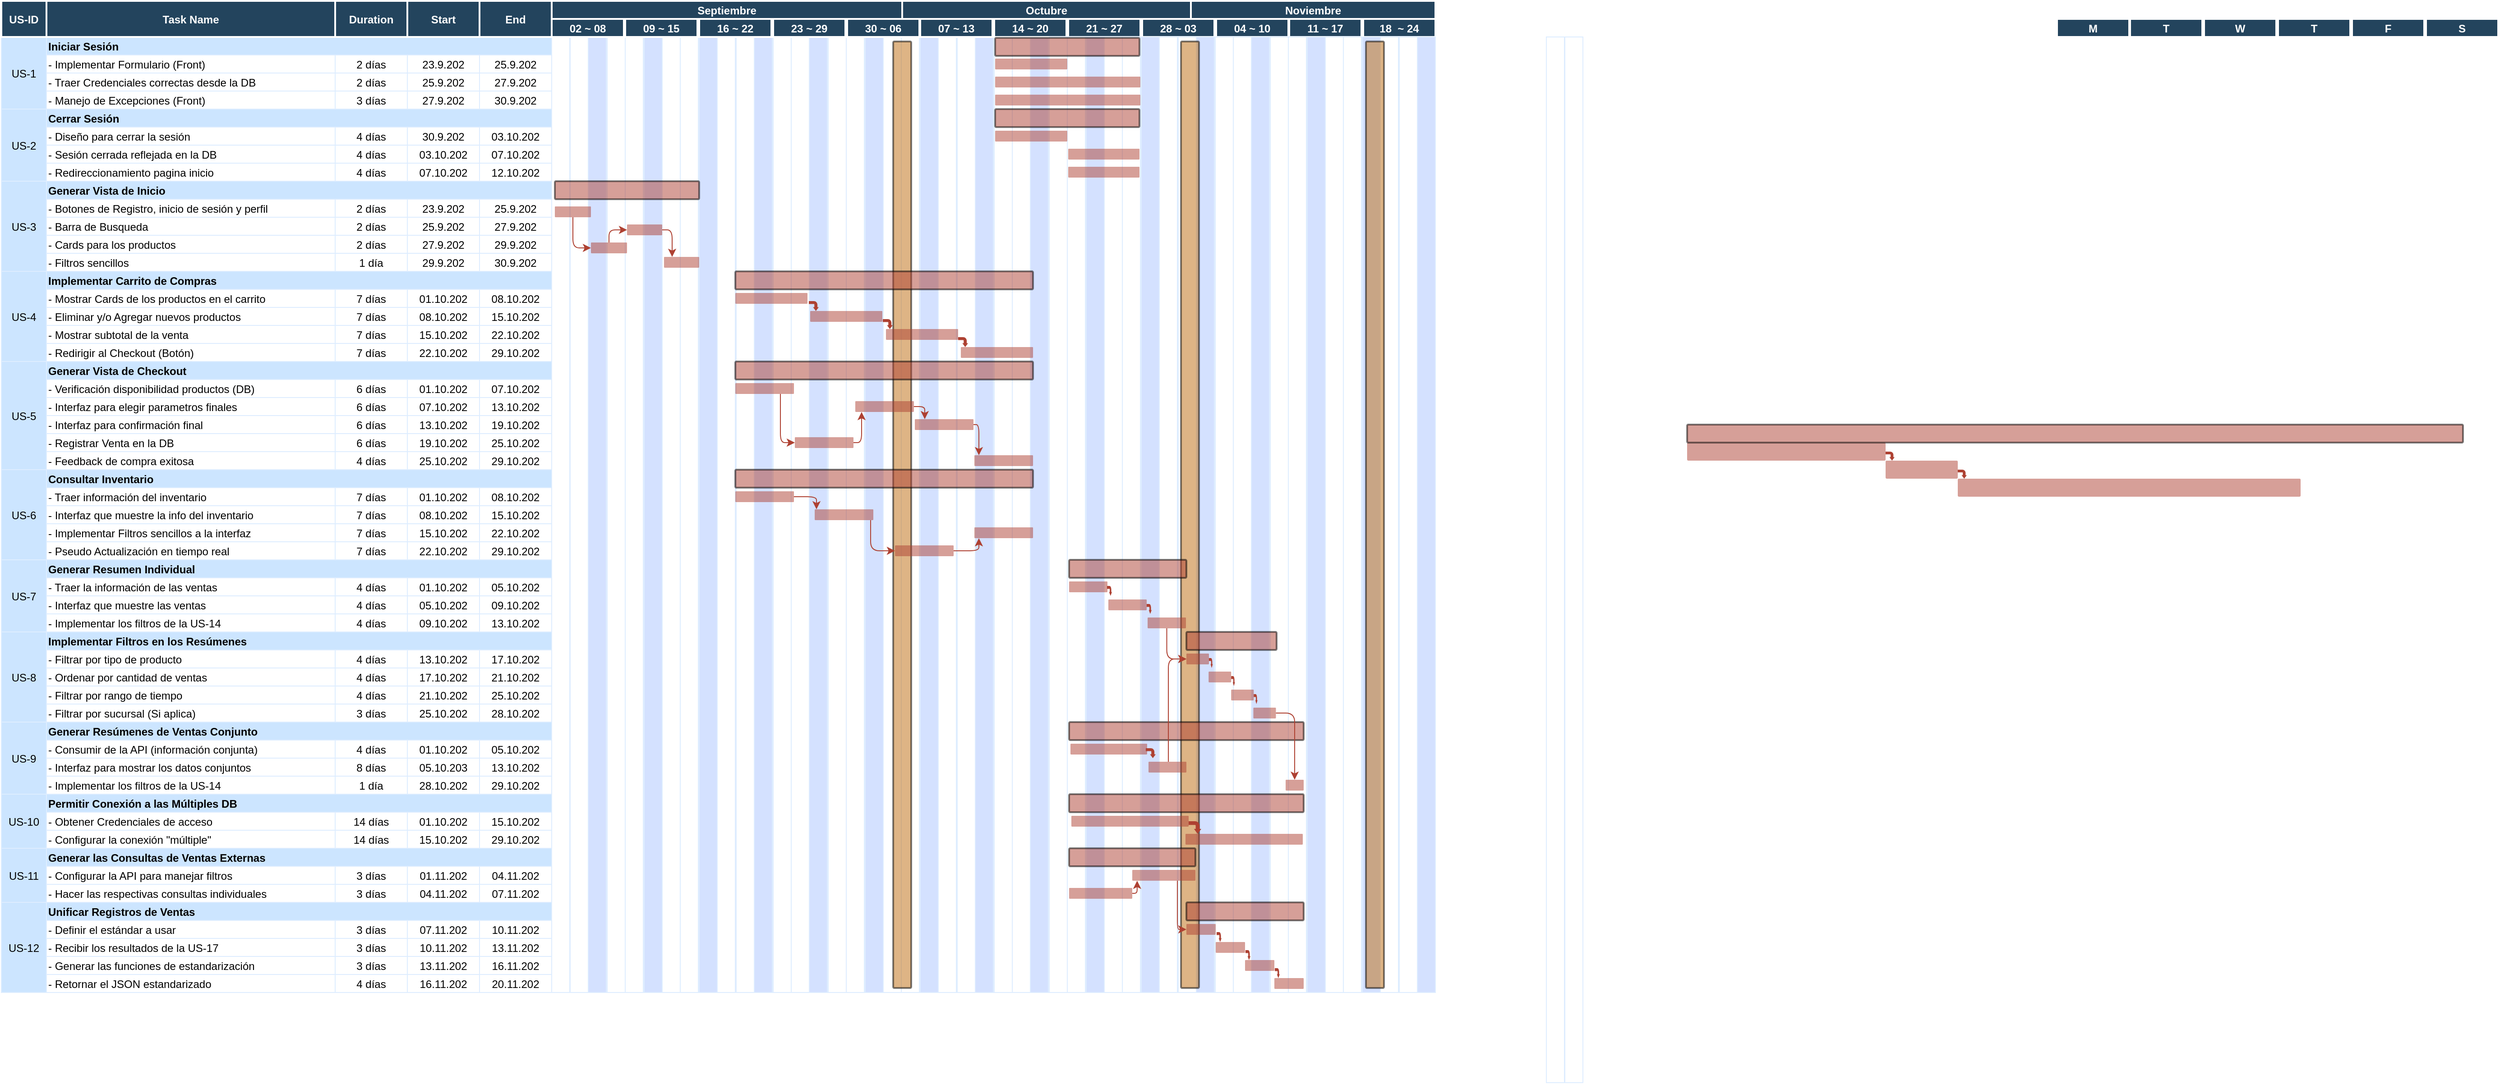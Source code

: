 <mxfile version="24.8.6">
  <diagram name="Page-1" id="8378b5f6-a2b2-b727-a746-972ab9d02e00">
    <mxGraphModel grid="1" page="1" gridSize="10" guides="1" tooltips="1" connect="0" arrows="1" fold="1" pageScale="1.5" pageWidth="1169" pageHeight="827" background="none" math="0" shadow="0">
      <root>
        <mxCell id="0" />
        <mxCell id="1" parent="0" />
        <mxCell id="7z-8eUA36V8_weyQVP-9-278" value="US-1" style="strokeColor=#DEEDFF;fillColor=#CCE5FF;" vertex="1" parent="1">
          <mxGeometry x="91.5" y="1020" width="50" height="80" as="geometry" />
        </mxCell>
        <mxCell id="7z-8eUA36V8_weyQVP-9-283" value="" style="strokeColor=#DEEDFF" vertex="1" parent="1">
          <mxGeometry x="701.5" y="1020" width="20" height="1060" as="geometry" />
        </mxCell>
        <mxCell id="7z-8eUA36V8_weyQVP-9-284" value="US-2" style="strokeColor=#DEEDFF;fillColor=#CCE5FF;" vertex="1" parent="1">
          <mxGeometry x="91.5" y="1100" width="50" height="80" as="geometry" />
        </mxCell>
        <mxCell id="7z-8eUA36V8_weyQVP-9-289" value="US-3" style="strokeColor=#DEEDFF;fillColor=#CCE5FF;" vertex="1" parent="1">
          <mxGeometry x="91.5" y="1180" width="50" height="100" as="geometry" />
        </mxCell>
        <mxCell id="7z-8eUA36V8_weyQVP-9-299" value="US-4" style="strokeColor=#DEEDFF;fillColor=#CCE5FF;" vertex="1" parent="1">
          <mxGeometry x="91.5" y="1280" width="50" height="100" as="geometry" />
        </mxCell>
        <mxCell id="7z-8eUA36V8_weyQVP-9-309" value="US-7" style="strokeColor=#DEEDFF;fillColor=#CCE5FF;" vertex="1" parent="1">
          <mxGeometry x="91.5" y="1600" width="50" height="80" as="geometry" />
        </mxCell>
        <mxCell id="7z-8eUA36V8_weyQVP-9-314" value="US-8" style="strokeColor=#DEEDFF;fillColor=#CCE5FF;" vertex="1" parent="1">
          <mxGeometry x="91.5" y="1680" width="50" height="100" as="geometry" />
        </mxCell>
        <mxCell id="7z-8eUA36V8_weyQVP-9-324" value="US-10" style="strokeColor=#DEEDFF;fillColor=#CCE5FF;" vertex="1" parent="1">
          <mxGeometry x="91.5" y="1860" width="50" height="60" as="geometry" />
        </mxCell>
        <mxCell id="7z-8eUA36V8_weyQVP-9-329" value="US-11" style="strokeColor=#DEEDFF;fillColor=#CCE5FF;" vertex="1" parent="1">
          <mxGeometry x="91.5" y="1920" width="50" height="60" as="geometry" />
        </mxCell>
        <mxCell id="7z-8eUA36V8_weyQVP-9-334" value="US-12" style="strokeColor=#DEEDFF;fillColor=#CCE5FF;" vertex="1" parent="1">
          <mxGeometry x="91.5" y="1980" width="50" height="100" as="geometry" />
        </mxCell>
        <mxCell id="7z-8eUA36V8_weyQVP-9-354" value="US-5" style="strokeColor=#DEEDFF;fillColor=#CCE5FF;" vertex="1" parent="1">
          <mxGeometry x="91.5" y="1380" width="50" height="120" as="geometry" />
        </mxCell>
        <mxCell id="7z-8eUA36V8_weyQVP-9-359" value="US-6" style="strokeColor=#DEEDFF;fillColor=#CCE5FF;" vertex="1" parent="1">
          <mxGeometry x="91.5" y="1500" width="50" height="100" as="geometry" />
        </mxCell>
        <mxCell id="7z-8eUA36V8_weyQVP-9-364" value="US-9" style="strokeColor=#DEEDFF;fillColor=#CCE5FF;" vertex="1" parent="1">
          <mxGeometry x="91.5" y="1780" width="50" height="80" as="geometry" />
        </mxCell>
        <mxCell id="7z-8eUA36V8_weyQVP-9-375" value="Iniciar Sesión" style="align=left;strokeColor=#DEEDFF;fillColor=#CCE5FF;fontStyle=1" vertex="1" parent="1">
          <mxGeometry x="141.5" y="1020.0" width="560" height="20" as="geometry" />
        </mxCell>
        <mxCell id="7z-8eUA36V8_weyQVP-9-380" value="- Implementar Formulario (Front)" style="align=left;strokeColor=#DEEDFF" vertex="1" parent="1">
          <mxGeometry x="141.5" y="1040.0" width="320.0" height="20" as="geometry" />
        </mxCell>
        <mxCell id="7z-8eUA36V8_weyQVP-9-385" value="- Traer Credenciales correctas desde la DB" style="align=left;strokeColor=#DEEDFF" vertex="1" parent="1">
          <mxGeometry x="141.5" y="1060.0" width="320.0" height="20" as="geometry" />
        </mxCell>
        <mxCell id="7z-8eUA36V8_weyQVP-9-390" value="- Manejo de Excepciones (Front)" style="align=left;strokeColor=#DEEDFF" vertex="1" parent="1">
          <mxGeometry x="141.5" y="1080.0" width="320.0" height="20" as="geometry" />
        </mxCell>
        <mxCell id="7z-8eUA36V8_weyQVP-9-409" value="" style="strokeColor=#DEEDFF;fillColor=default;" vertex="1" parent="1">
          <mxGeometry x="722" y="1020.0" width="20" height="1060" as="geometry" />
        </mxCell>
        <mxCell id="7z-8eUA36V8_weyQVP-9-410" value="" style="strokeColor=#DEEDFF;fillColor=#D4E1FF;" vertex="1" parent="1">
          <mxGeometry x="742" y="1020.0" width="20" height="1060" as="geometry" />
        </mxCell>
        <mxCell id="7z-8eUA36V8_weyQVP-9-411" value="" style="strokeColor=#DEEDFF;fillColor=default;" vertex="1" parent="1">
          <mxGeometry x="763" y="1020.0" width="20" height="1060" as="geometry" />
        </mxCell>
        <mxCell id="7z-8eUA36V8_weyQVP-9-412" value="" style="strokeColor=#DEEDFF" vertex="1" parent="1">
          <mxGeometry x="783" y="1020.0" width="20" height="1060" as="geometry" />
        </mxCell>
        <mxCell id="7z-8eUA36V8_weyQVP-9-413" value="" style="strokeColor=#DEEDFF;fillColor=#D4E1FF;" vertex="1" parent="1">
          <mxGeometry x="804" y="1020.0" width="20" height="1060" as="geometry" />
        </mxCell>
        <mxCell id="7z-8eUA36V8_weyQVP-9-414" value="" style="strokeColor=#DEEDFF;fillColor=default;" vertex="1" parent="1">
          <mxGeometry x="824" y="1020.0" width="20" height="1060" as="geometry" />
        </mxCell>
        <mxCell id="7z-8eUA36V8_weyQVP-9-415" value="" style="strokeColor=#DEEDFF;fillColor=default;" vertex="1" parent="1">
          <mxGeometry x="844" y="1020.0" width="20" height="1060" as="geometry" />
        </mxCell>
        <mxCell id="7z-8eUA36V8_weyQVP-9-416" value="" style="strokeColor=#DEEDFF;fillColor=#D4E1FF;" vertex="1" parent="1">
          <mxGeometry x="865" y="1020.0" width="20" height="1060" as="geometry" />
        </mxCell>
        <mxCell id="7z-8eUA36V8_weyQVP-9-417" value="" style="strokeColor=#DEEDFF;fillColor=default;" vertex="1" parent="1">
          <mxGeometry x="885" y="1020.0" width="20" height="1060" as="geometry" />
        </mxCell>
        <mxCell id="_7CjVllO_z6-4fQz0d3q-1" value="" style="edgeStyle=orthogonalEdgeStyle;rounded=0;orthogonalLoop=1;jettySize=auto;html=1;" edge="1" parent="1" source="7z-8eUA36V8_weyQVP-9-418" target="7z-8eUA36V8_weyQVP-9-470">
          <mxGeometry relative="1" as="geometry" />
        </mxCell>
        <mxCell id="7z-8eUA36V8_weyQVP-9-418" value="" style="strokeColor=#DEEDFF" vertex="1" parent="1">
          <mxGeometry x="906" y="1020.0" width="20" height="1060" as="geometry" />
        </mxCell>
        <mxCell id="7z-8eUA36V8_weyQVP-9-419" value="" style="strokeColor=#DEEDFF;fillColor=#D4E1FF;" vertex="1" parent="1">
          <mxGeometry x="926" y="1020.0" width="20" height="1060" as="geometry" />
        </mxCell>
        <mxCell id="7z-8eUA36V8_weyQVP-9-420" value="" style="strokeColor=#DEEDFF;fillColor=default;" vertex="1" parent="1">
          <mxGeometry x="947" y="1020.0" width="20" height="1060" as="geometry" />
        </mxCell>
        <mxCell id="7z-8eUA36V8_weyQVP-9-421" value="" style="strokeColor=#DEEDFF;fillColor=default;" vertex="1" parent="1">
          <mxGeometry x="967" y="1020.0" width="20" height="1060" as="geometry" />
        </mxCell>
        <mxCell id="7z-8eUA36V8_weyQVP-9-586" value="" style="edgeStyle=orthogonalEdgeStyle;rounded=0;orthogonalLoop=1;jettySize=auto;html=1;" edge="1" parent="1" source="7z-8eUA36V8_weyQVP-9-422" target="7z-8eUA36V8_weyQVP-9-470">
          <mxGeometry relative="1" as="geometry" />
        </mxCell>
        <mxCell id="7z-8eUA36V8_weyQVP-9-422" value="" style="strokeColor=#DEEDFF;fillColor=#D4E1FF;" vertex="1" parent="1">
          <mxGeometry x="987" y="1020.0" width="20" height="1060" as="geometry" />
        </mxCell>
        <mxCell id="7z-8eUA36V8_weyQVP-9-423" value="" style="strokeColor=#DEEDFF;fillColor=default;" vertex="1" parent="1">
          <mxGeometry x="1008" y="1020.0" width="20" height="1060" as="geometry" />
        </mxCell>
        <mxCell id="7z-8eUA36V8_weyQVP-9-424" value="" style="strokeColor=#DEEDFF" vertex="1" parent="1">
          <mxGeometry x="1028" y="1020.0" width="20" height="1060" as="geometry" />
        </mxCell>
        <mxCell id="7z-8eUA36V8_weyQVP-9-425" value="" style="strokeColor=#DEEDFF;fillColor=#D4E1FF;" vertex="1" parent="1">
          <mxGeometry x="1049" y="1020.0" width="20" height="1060" as="geometry" />
        </mxCell>
        <mxCell id="7z-8eUA36V8_weyQVP-9-426" value="" style="strokeColor=#DEEDFF" vertex="1" parent="1">
          <mxGeometry x="1069" y="1020.0" width="20" height="1060" as="geometry" />
        </mxCell>
        <mxCell id="7z-8eUA36V8_weyQVP-9-427" value="" style="strokeColor=#DEEDFF;fillColor=default;" vertex="1" parent="1">
          <mxGeometry x="1089" y="1020.0" width="20" height="1060" as="geometry" />
        </mxCell>
        <mxCell id="7z-8eUA36V8_weyQVP-9-428" value="" style="strokeColor=#DEEDFF;fillColor=#D4E1FF;" vertex="1" parent="1">
          <mxGeometry x="1110" y="1020.0" width="20" height="1060" as="geometry" />
        </mxCell>
        <mxCell id="7z-8eUA36V8_weyQVP-9-429" value="" style="strokeColor=#DEEDFF;fillColor=default;" vertex="1" parent="1">
          <mxGeometry x="1130" y="1020.0" width="20" height="1060" as="geometry" />
        </mxCell>
        <mxCell id="7z-8eUA36V8_weyQVP-9-430" value="" style="strokeColor=#DEEDFF" vertex="1" parent="1">
          <mxGeometry x="1151" y="1020.0" width="20" height="1060" as="geometry" />
        </mxCell>
        <mxCell id="7z-8eUA36V8_weyQVP-9-431" value="" style="strokeColor=#DEEDFF;fillColor=#D4E1FF;" vertex="1" parent="1">
          <mxGeometry x="1171" y="1020.0" width="20" height="1060" as="geometry" />
        </mxCell>
        <mxCell id="7z-8eUA36V8_weyQVP-9-432" value="" style="strokeColor=#DEEDFF" vertex="1" parent="1">
          <mxGeometry x="1192" y="1020.0" width="20" height="1060" as="geometry" />
        </mxCell>
        <mxCell id="7z-8eUA36V8_weyQVP-9-433" value="" style="strokeColor=#DEEDFF;fillColor=default;" vertex="1" parent="1">
          <mxGeometry x="1212" y="1020.0" width="20" height="1060" as="geometry" />
        </mxCell>
        <mxCell id="7z-8eUA36V8_weyQVP-9-434" value="" style="strokeColor=#DEEDFF;fillColor=#D4E1FF;" vertex="1" parent="1">
          <mxGeometry x="1232" y="1020.0" width="20" height="1060" as="geometry" />
        </mxCell>
        <mxCell id="7z-8eUA36V8_weyQVP-9-457" value="Task Name" style="fillColor=#23445D;strokeColor=#FFFFFF;strokeWidth=2;fontColor=#FFFFFF;fontStyle=1" vertex="1" parent="1">
          <mxGeometry x="141.5" y="980" width="320" height="40" as="geometry" />
        </mxCell>
        <mxCell id="7z-8eUA36V8_weyQVP-9-458" value="US-ID" style="fillColor=#23445D;strokeColor=#FFFFFF;strokeWidth=2;fontColor=#FFFFFF;fontStyle=1" vertex="1" parent="1">
          <mxGeometry x="91.5" y="980" width="50" height="40" as="geometry" />
        </mxCell>
        <mxCell id="7z-8eUA36V8_weyQVP-9-459" value="Septiembre" style="fillColor=#23445D;strokeColor=#FFFFFF;strokeWidth=2;fontColor=#FFFFFF;fontStyle=1" vertex="1" parent="1">
          <mxGeometry x="701.5" y="980" width="388.5" height="20" as="geometry" />
        </mxCell>
        <mxCell id="7z-8eUA36V8_weyQVP-9-460" value="02 ~ 08" style="fillColor=#23445D;strokeColor=#FFFFFF;strokeWidth=2;fontColor=#FFFFFF;fontStyle=1" vertex="1" parent="1">
          <mxGeometry x="701.5" y="1000.0" width="80" height="20" as="geometry" />
        </mxCell>
        <mxCell id="7z-8eUA36V8_weyQVP-9-461" value="09 ~ 15" style="fillColor=#23445D;strokeColor=#FFFFFF;strokeWidth=2;fontColor=#FFFFFF;fontStyle=1" vertex="1" parent="1">
          <mxGeometry x="783" y="1000.0" width="80" height="20" as="geometry" />
        </mxCell>
        <mxCell id="7z-8eUA36V8_weyQVP-9-462" value="16 ~ 22" style="fillColor=#23445D;strokeColor=#FFFFFF;strokeWidth=2;fontColor=#FFFFFF;fontStyle=1" vertex="1" parent="1">
          <mxGeometry x="865" y="1000.0" width="80" height="20" as="geometry" />
        </mxCell>
        <mxCell id="7z-8eUA36V8_weyQVP-9-463" value="23 ~ 29" style="fillColor=#23445D;strokeColor=#FFFFFF;strokeWidth=2;fontColor=#FFFFFF;fontStyle=1" vertex="1" parent="1">
          <mxGeometry x="947" y="1000.0" width="80" height="20" as="geometry" />
        </mxCell>
        <mxCell id="7z-8eUA36V8_weyQVP-9-464" value="30 ~ 06" style="fillColor=#23445D;strokeColor=#FFFFFF;strokeWidth=2;fontColor=#FFFFFF;fontStyle=1" vertex="1" parent="1">
          <mxGeometry x="1029" y="1000.0" width="80" height="20" as="geometry" />
        </mxCell>
        <mxCell id="7z-8eUA36V8_weyQVP-9-465" value="07 ~ 13" style="fillColor=#23445D;strokeColor=#FFFFFF;strokeWidth=2;fontColor=#FFFFFF;fontStyle=1;verticalAlign=middle;" vertex="1" parent="1">
          <mxGeometry x="1110" y="1000.0" width="80" height="20" as="geometry" />
        </mxCell>
        <mxCell id="7z-8eUA36V8_weyQVP-9-466" value="14 ~ 20" style="fillColor=#23445D;strokeColor=#FFFFFF;strokeWidth=2;fontColor=#FFFFFF;fontStyle=1" vertex="1" parent="1">
          <mxGeometry x="1192" y="1000.0" width="80" height="20" as="geometry" />
        </mxCell>
        <mxCell id="7z-8eUA36V8_weyQVP-9-467" value="Duration" style="fillColor=#23445D;strokeColor=#FFFFFF;strokeWidth=2;fontColor=#FFFFFF;fontStyle=1" vertex="1" parent="1">
          <mxGeometry x="461.5" y="980" width="80.0" height="40.0" as="geometry" />
        </mxCell>
        <mxCell id="7z-8eUA36V8_weyQVP-9-468" value="Start" style="fillColor=#23445D;strokeColor=#FFFFFF;strokeWidth=2;fontColor=#FFFFFF;fontStyle=1" vertex="1" parent="1">
          <mxGeometry x="541.5" y="980" width="80.0" height="40.0" as="geometry" />
        </mxCell>
        <mxCell id="7z-8eUA36V8_weyQVP-9-469" value="End" style="fillColor=#23445D;strokeColor=#FFFFFF;strokeWidth=2;fontColor=#FFFFFF;fontStyle=1" vertex="1" parent="1">
          <mxGeometry x="621.5" y="980.0" width="80.0" height="40.0" as="geometry" />
        </mxCell>
        <mxCell id="7z-8eUA36V8_weyQVP-9-470" value="Octubre" style="fillColor=#23445D;strokeColor=#FFFFFF;strokeWidth=2;fontColor=#FFFFFF;fontStyle=1" vertex="1" parent="1">
          <mxGeometry x="1090" y="980" width="320" height="20" as="geometry" />
        </mxCell>
        <mxCell id="7z-8eUA36V8_weyQVP-9-471" value="21 ~ 27" style="fillColor=#23445D;strokeColor=#FFFFFF;strokeWidth=2;fontColor=#FFFFFF;fontStyle=1" vertex="1" parent="1">
          <mxGeometry x="1274" y="1000.0" width="80" height="20" as="geometry" />
        </mxCell>
        <mxCell id="7z-8eUA36V8_weyQVP-9-472" value="28 ~ 03" style="fillColor=#23445D;strokeColor=#FFFFFF;strokeWidth=2;fontColor=#FFFFFF;fontStyle=1" vertex="1" parent="1">
          <mxGeometry x="1356" y="1000.0" width="80" height="20" as="geometry" />
        </mxCell>
        <mxCell id="7z-8eUA36V8_weyQVP-9-473" value="04 ~ 10" style="fillColor=#23445D;strokeColor=#FFFFFF;strokeWidth=2;fontColor=#FFFFFF;fontStyle=1" vertex="1" parent="1">
          <mxGeometry x="1438" y="1000.0" width="80" height="20" as="geometry" />
        </mxCell>
        <mxCell id="7z-8eUA36V8_weyQVP-9-474" value="11 ~ 17" style="fillColor=#23445D;strokeColor=#FFFFFF;strokeWidth=2;fontColor=#FFFFFF;fontStyle=1" vertex="1" parent="1">
          <mxGeometry x="1519" y="1000.0" width="80" height="20" as="geometry" />
        </mxCell>
        <mxCell id="7z-8eUA36V8_weyQVP-9-475" value="18  ~ 24" style="fillColor=#23445D;strokeColor=#FFFFFF;strokeWidth=2;fontColor=#FFFFFF;fontStyle=1" vertex="1" parent="1">
          <mxGeometry x="1601" y="1000.0" width="80" height="20" as="geometry" />
        </mxCell>
        <mxCell id="7z-8eUA36V8_weyQVP-9-478" value="Noviembre" style="fillColor=#23445D;strokeColor=#FFFFFF;strokeWidth=2;fontColor=#FFFFFF;fontStyle=1" vertex="1" parent="1">
          <mxGeometry x="1410" y="980" width="271" height="20" as="geometry" />
        </mxCell>
        <mxCell id="7z-8eUA36V8_weyQVP-9-479" value="M" style="fillColor=#23445D;strokeColor=#FFFFFF;strokeWidth=2;fontColor=#FFFFFF;fontStyle=1" vertex="1" parent="1">
          <mxGeometry x="2370" y="1000" width="80" height="20" as="geometry" />
        </mxCell>
        <mxCell id="7z-8eUA36V8_weyQVP-9-480" value="T" style="fillColor=#23445D;strokeColor=#FFFFFF;strokeWidth=2;fontColor=#FFFFFF;fontStyle=1" vertex="1" parent="1">
          <mxGeometry x="2451" y="1000" width="80" height="20" as="geometry" />
        </mxCell>
        <mxCell id="7z-8eUA36V8_weyQVP-9-481" value="W" style="fillColor=#23445D;strokeColor=#FFFFFF;strokeWidth=2;fontColor=#FFFFFF;fontStyle=1" vertex="1" parent="1">
          <mxGeometry x="2533" y="1000" width="80" height="20" as="geometry" />
        </mxCell>
        <mxCell id="7z-8eUA36V8_weyQVP-9-482" value="T" style="fillColor=#23445D;strokeColor=#FFFFFF;strokeWidth=2;fontColor=#FFFFFF;fontStyle=1" vertex="1" parent="1">
          <mxGeometry x="2615" y="1000" width="80" height="20" as="geometry" />
        </mxCell>
        <mxCell id="7z-8eUA36V8_weyQVP-9-483" value="F" style="fillColor=#23445D;strokeColor=#FFFFFF;strokeWidth=2;fontColor=#FFFFFF;fontStyle=1" vertex="1" parent="1">
          <mxGeometry x="2697" y="1000" width="80" height="20" as="geometry" />
        </mxCell>
        <mxCell id="7z-8eUA36V8_weyQVP-9-484" value="S" style="fillColor=#23445D;strokeColor=#FFFFFF;strokeWidth=2;fontColor=#FFFFFF;fontStyle=1" vertex="1" parent="1">
          <mxGeometry x="2779" y="1000" width="80" height="20" as="geometry" />
        </mxCell>
        <mxCell id="7z-8eUA36V8_weyQVP-9-538" value="" style="shape=mxgraph.flowchart.process;fillColor=#AE4132;strokeColor=none;strokeWidth=2;opacity=50" vertex="1" parent="1">
          <mxGeometry x="1960.0" y="1470.0" width="220.0" height="20.0" as="geometry" />
        </mxCell>
        <mxCell id="7z-8eUA36V8_weyQVP-9-539" value="" style="shape=mxgraph.flowchart.process;fillColor=#AE4132;strokeColor=none;strokeWidth=2;opacity=50" vertex="1" parent="1">
          <mxGeometry x="2180.0" y="1490.0" width="80.0" height="20.0" as="geometry" />
        </mxCell>
        <mxCell id="7z-8eUA36V8_weyQVP-9-540" value="" style="shape=mxgraph.flowchart.process;fillColor=#AE4132;strokeColor=none;strokeWidth=2;opacity=50" vertex="1" parent="1">
          <mxGeometry x="2260.0" y="1510.0" width="380.0" height="20.0" as="geometry" />
        </mxCell>
        <mxCell id="7z-8eUA36V8_weyQVP-9-544" value="" style="shape=mxgraph.flowchart.process;fillColor=#AE4132;strokeColor=#000000;strokeWidth=2;opacity=50" vertex="1" parent="1">
          <mxGeometry x="1960" y="1450.0" width="860" height="20.0" as="geometry" />
        </mxCell>
        <mxCell id="7z-8eUA36V8_weyQVP-9-550" value="" style="shape=mxgraph.arrows.bent_right_arrow;fillColor=#AE4132;strokeColor=none;strokeWidth=2;direction=south" vertex="1" parent="1">
          <mxGeometry x="2180.0" y="1480.0" width="10.0" height="10.0" as="geometry" />
        </mxCell>
        <mxCell id="7z-8eUA36V8_weyQVP-9-551" value="" style="shape=mxgraph.arrows.bent_right_arrow;fillColor=#AE4132;strokeColor=none;strokeWidth=2;direction=south" vertex="1" parent="1">
          <mxGeometry x="2260.0" y="1500.0" width="10.0" height="10.0" as="geometry" />
        </mxCell>
        <mxCell id="7z-8eUA36V8_weyQVP-9-556" value="" style="strokeColor=#DEEDFF" vertex="1" parent="1">
          <mxGeometry x="1253" y="1020.0" width="20" height="1060" as="geometry" />
        </mxCell>
        <mxCell id="7z-8eUA36V8_weyQVP-9-557" value="" style="strokeColor=#DEEDFF;fillColor=default;" vertex="1" parent="1">
          <mxGeometry x="1273" y="1020.0" width="20" height="1060" as="geometry" />
        </mxCell>
        <mxCell id="7z-8eUA36V8_weyQVP-9-558" value="" style="strokeColor=#DEEDFF;fillColor=#D4E1FF;" vertex="1" parent="1">
          <mxGeometry x="1294" y="1020.0" width="20" height="1060" as="geometry" />
        </mxCell>
        <mxCell id="7z-8eUA36V8_weyQVP-9-559" value="" style="strokeColor=#DEEDFF;fillColor=default;" vertex="1" parent="1">
          <mxGeometry x="1314" y="1020.0" width="20" height="1060" as="geometry" />
        </mxCell>
        <mxCell id="7z-8eUA36V8_weyQVP-9-560" value="" style="strokeColor=#DEEDFF" vertex="1" parent="1">
          <mxGeometry x="1334" y="1020.0" width="20" height="1060" as="geometry" />
        </mxCell>
        <mxCell id="7z-8eUA36V8_weyQVP-9-561" value="" style="strokeColor=#DEEDFF;fillColor=#D4E1FF;" vertex="1" parent="1">
          <mxGeometry x="1355" y="1020.0" width="20" height="1060" as="geometry" />
        </mxCell>
        <mxCell id="7z-8eUA36V8_weyQVP-9-562" value="" style="strokeColor=#DEEDFF;fillColor=default;" vertex="1" parent="1">
          <mxGeometry x="1375" y="1020.0" width="20" height="1060" as="geometry" />
        </mxCell>
        <mxCell id="7z-8eUA36V8_weyQVP-9-563" value="" style="strokeColor=#DEEDFF;fillColor=default;" vertex="1" parent="1">
          <mxGeometry x="1396" y="1020.0" width="20" height="1060" as="geometry" />
        </mxCell>
        <mxCell id="7z-8eUA36V8_weyQVP-9-564" value="" style="strokeColor=#DEEDFF;fillColor=#D4E1FF;" vertex="1" parent="1">
          <mxGeometry x="1416" y="1020.0" width="20" height="1060" as="geometry" />
        </mxCell>
        <mxCell id="7z-8eUA36V8_weyQVP-9-565" value="" style="strokeColor=#DEEDFF;fillColor=default;" vertex="1" parent="1">
          <mxGeometry x="1437" y="1020.0" width="20" height="1060" as="geometry" />
        </mxCell>
        <mxCell id="7z-8eUA36V8_weyQVP-9-566" value="" style="strokeColor=#DEEDFF" vertex="1" parent="1">
          <mxGeometry x="1457" y="1020.0" width="20" height="1060" as="geometry" />
        </mxCell>
        <mxCell id="7z-8eUA36V8_weyQVP-9-567" value="" style="strokeColor=#DEEDFF;fillColor=#D4E1FF;" vertex="1" parent="1">
          <mxGeometry x="1477" y="1020.0" width="20" height="1060" as="geometry" />
        </mxCell>
        <mxCell id="7z-8eUA36V8_weyQVP-9-568" value="" style="strokeColor=#DEEDFF;fillColor=default;" vertex="1" parent="1">
          <mxGeometry x="1498" y="1020.0" width="20" height="1060" as="geometry" />
        </mxCell>
        <mxCell id="7z-8eUA36V8_weyQVP-9-569" value="" style="strokeColor=#DEEDFF;fillColor=default;" vertex="1" parent="1">
          <mxGeometry x="1518" y="1020.0" width="20" height="1060" as="geometry" />
        </mxCell>
        <mxCell id="7z-8eUA36V8_weyQVP-9-570" value="" style="strokeColor=#DEEDFF;fillColor=#D4E1FF;" vertex="1" parent="1">
          <mxGeometry x="1539" y="1020.0" width="20" height="1060" as="geometry" />
        </mxCell>
        <mxCell id="7z-8eUA36V8_weyQVP-9-571" value="" style="strokeColor=#DEEDFF;fillColor=default;" vertex="1" parent="1">
          <mxGeometry x="1559" y="1020.0" width="20" height="1060" as="geometry" />
        </mxCell>
        <mxCell id="7z-8eUA36V8_weyQVP-9-572" value="" style="strokeColor=#DEEDFF" vertex="1" parent="1">
          <mxGeometry x="1579" y="1020.0" width="20" height="1060" as="geometry" />
        </mxCell>
        <mxCell id="7z-8eUA36V8_weyQVP-9-573" value="" style="strokeColor=#DEEDFF;fillColor=#D4E1FF;" vertex="1" parent="1">
          <mxGeometry x="1600" y="1020.0" width="20" height="1060" as="geometry" />
        </mxCell>
        <mxCell id="7z-8eUA36V8_weyQVP-9-574" value="" style="strokeColor=#DEEDFF" vertex="1" parent="1">
          <mxGeometry x="1620" y="1020.0" width="20" height="1060" as="geometry" />
        </mxCell>
        <mxCell id="7z-8eUA36V8_weyQVP-9-575" value="" style="strokeColor=#DEEDFF;fillColor=default;" vertex="1" parent="1">
          <mxGeometry x="1641" y="1020.0" width="20" height="1060" as="geometry" />
        </mxCell>
        <mxCell id="7z-8eUA36V8_weyQVP-9-576" value="" style="strokeColor=#DEEDFF;fillColor=#D4E1FF;" vertex="1" parent="1">
          <mxGeometry x="1661" y="1020.0" width="20" height="1060" as="geometry" />
        </mxCell>
        <mxCell id="7z-8eUA36V8_weyQVP-9-583" value="" style="strokeColor=#DEEDFF" vertex="1" parent="1">
          <mxGeometry x="1804" y="1020.0" width="20" height="1160" as="geometry" />
        </mxCell>
        <mxCell id="7z-8eUA36V8_weyQVP-9-584" value="" style="strokeColor=#DEEDFF;fillColor=default;" vertex="1" parent="1">
          <mxGeometry x="1824.5" y="1020.0" width="20" height="1160" as="geometry" />
        </mxCell>
        <mxCell id="7z-8eUA36V8_weyQVP-9-595" value="Cerrar Sesión" style="align=left;strokeColor=#DEEDFF;fillColor=#CCE5FF;fontStyle=1" vertex="1" parent="1">
          <mxGeometry x="141.5" y="1100.0" width="560" height="20" as="geometry" />
        </mxCell>
        <mxCell id="7z-8eUA36V8_weyQVP-9-599" value="- Diseño para cerrar la sesión" style="align=left;strokeColor=#DEEDFF;fillColor=default;" vertex="1" parent="1">
          <mxGeometry x="141.5" y="1120.0" width="320.0" height="20" as="geometry" />
        </mxCell>
        <mxCell id="7z-8eUA36V8_weyQVP-9-603" value="- Sesión cerrada reflejada en la DB" style="align=left;strokeColor=#DEEDFF" vertex="1" parent="1">
          <mxGeometry x="141.5" y="1140.0" width="320.0" height="20" as="geometry" />
        </mxCell>
        <mxCell id="7z-8eUA36V8_weyQVP-9-607" value="- Redireccionamiento pagina inicio" style="align=left;strokeColor=#DEEDFF" vertex="1" parent="1">
          <mxGeometry x="141.5" y="1160.0" width="320.0" height="20" as="geometry" />
        </mxCell>
        <mxCell id="7z-8eUA36V8_weyQVP-9-611" value="Generar Vista de Inicio" style="align=left;strokeColor=#DEEDFF;fillColor=#CCE5FF;fontStyle=1" vertex="1" parent="1">
          <mxGeometry x="141.5" y="1180.0" width="560" height="20" as="geometry" />
        </mxCell>
        <mxCell id="7z-8eUA36V8_weyQVP-9-615" value="- Botones de Registro, inicio de sesión y perfil" style="align=left;strokeColor=#DEEDFF" vertex="1" parent="1">
          <mxGeometry x="141.5" y="1200.0" width="320.0" height="20" as="geometry" />
        </mxCell>
        <mxCell id="7z-8eUA36V8_weyQVP-9-619" value="- Barra de Busqueda" style="align=left;strokeColor=#DEEDFF" vertex="1" parent="1">
          <mxGeometry x="141.5" y="1220.0" width="320.0" height="20" as="geometry" />
        </mxCell>
        <mxCell id="7z-8eUA36V8_weyQVP-9-623" value="- Cards para los productos" style="align=left;strokeColor=#DEEDFF" vertex="1" parent="1">
          <mxGeometry x="141.5" y="1240.0" width="320.0" height="20" as="geometry" />
        </mxCell>
        <mxCell id="7z-8eUA36V8_weyQVP-9-627" value="- Filtros sencillos" style="align=left;strokeColor=#DEEDFF" vertex="1" parent="1">
          <mxGeometry x="141.5" y="1260.0" width="320.0" height="20" as="geometry" />
        </mxCell>
        <mxCell id="7z-8eUA36V8_weyQVP-9-651" value="Implementar Carrito de Compras" style="align=left;strokeColor=#DEEDFF;fillColor=#CCE5FF;fontStyle=1" vertex="1" parent="1">
          <mxGeometry x="141.5" y="1280.0" width="560" height="20.0" as="geometry" />
        </mxCell>
        <mxCell id="7z-8eUA36V8_weyQVP-9-655" value="- Mostrar Cards de los productos en el carrito" style="align=left;strokeColor=#DEEDFF" vertex="1" parent="1">
          <mxGeometry x="141.5" y="1300.0" width="320.0" height="20" as="geometry" />
        </mxCell>
        <mxCell id="7z-8eUA36V8_weyQVP-9-659" value="- Eliminar y/o Agregar nuevos productos" style="align=left;strokeColor=#DEEDFF" vertex="1" parent="1">
          <mxGeometry x="141.5" y="1320.0" width="320.0" height="20" as="geometry" />
        </mxCell>
        <mxCell id="7z-8eUA36V8_weyQVP-9-663" value="- Mostrar subtotal de la venta" style="align=left;strokeColor=#DEEDFF" vertex="1" parent="1">
          <mxGeometry x="141.5" y="1340.0" width="320" height="20" as="geometry" />
        </mxCell>
        <mxCell id="7z-8eUA36V8_weyQVP-9-667" value="- Redirigir al Checkout (Botón)" style="align=left;strokeColor=#DEEDFF" vertex="1" parent="1">
          <mxGeometry x="141.5" y="1360.0" width="320" height="20" as="geometry" />
        </mxCell>
        <mxCell id="7z-8eUA36V8_weyQVP-9-671" value="Generar Vista de Checkout" style="align=left;strokeColor=#DEEDFF;fillColor=#CCE5FF;fontStyle=1" vertex="1" parent="1">
          <mxGeometry x="141.5" y="1380.0" width="560" height="20" as="geometry" />
        </mxCell>
        <mxCell id="7z-8eUA36V8_weyQVP-9-675" value="- Verificación disponibilidad productos (DB)" style="align=left;strokeColor=#DEEDFF;fillColor=#FFFFFF" vertex="1" parent="1">
          <mxGeometry x="141.5" y="1400.0" width="320.0" height="20" as="geometry" />
        </mxCell>
        <mxCell id="7z-8eUA36V8_weyQVP-9-679" value="- Interfaz para elegir parametros finales" style="align=left;strokeColor=#DEEDFF;fillColor=default;" vertex="1" parent="1">
          <mxGeometry x="141.5" y="1420.0" width="320.0" height="20" as="geometry" />
        </mxCell>
        <mxCell id="7z-8eUA36V8_weyQVP-9-683" value="- Interfaz para confirmación final" style="align=left;strokeColor=#DEEDFF" vertex="1" parent="1">
          <mxGeometry x="141.5" y="1440.0" width="320.0" height="20" as="geometry" />
        </mxCell>
        <mxCell id="7z-8eUA36V8_weyQVP-9-687" value="- Registrar Venta en la DB" style="align=left;strokeColor=#DEEDFF" vertex="1" parent="1">
          <mxGeometry x="141.5" y="1460.0" width="320.0" height="20" as="geometry" />
        </mxCell>
        <mxCell id="7z-8eUA36V8_weyQVP-9-691" value="- Feedback de compra exitosa" style="align=left;strokeColor=#DEEDFF" vertex="1" parent="1">
          <mxGeometry x="141.5" y="1480.0" width="320.0" height="20" as="geometry" />
        </mxCell>
        <mxCell id="7z-8eUA36V8_weyQVP-9-692" value="4 días" style="strokeColor=#DEEDFF" vertex="1" parent="1">
          <mxGeometry x="461.5" y="1480.0" width="80.0" height="20" as="geometry" />
        </mxCell>
        <mxCell id="7z-8eUA36V8_weyQVP-9-693" value="25.10.202" style="strokeColor=#DEEDFF" vertex="1" parent="1">
          <mxGeometry x="541.5" y="1480.0" width="80.0" height="20" as="geometry" />
        </mxCell>
        <mxCell id="7z-8eUA36V8_weyQVP-9-694" value="29.10.202" style="strokeColor=#DEEDFF" vertex="1" parent="1">
          <mxGeometry x="621.5" y="1480.0" width="80.0" height="20" as="geometry" />
        </mxCell>
        <mxCell id="7z-8eUA36V8_weyQVP-9-695" value="Consultar Inventario" style="align=left;strokeColor=#DEEDFF;fillColor=#CCE5FF;fontStyle=1" vertex="1" parent="1">
          <mxGeometry x="141.5" y="1500.0" width="560" height="20" as="geometry" />
        </mxCell>
        <mxCell id="7z-8eUA36V8_weyQVP-9-699" value="- Traer información del inventario" style="align=left;strokeColor=#DEEDFF" vertex="1" parent="1">
          <mxGeometry x="141.5" y="1520.0" width="320.0" height="20" as="geometry" />
        </mxCell>
        <mxCell id="7z-8eUA36V8_weyQVP-9-703" value="- Interfaz que muestre la info del inventario" style="align=left;strokeColor=#DEEDFF" vertex="1" parent="1">
          <mxGeometry x="141.5" y="1540.0" width="320.0" height="20" as="geometry" />
        </mxCell>
        <mxCell id="7z-8eUA36V8_weyQVP-9-707" value="- Implementar Filtros sencillos a la interfaz" style="align=left;strokeColor=#DEEDFF" vertex="1" parent="1">
          <mxGeometry x="141.5" y="1560.0" width="320.0" height="20" as="geometry" />
        </mxCell>
        <mxCell id="7z-8eUA36V8_weyQVP-9-711" value="- Pseudo Actualización en tiempo real" style="align=left;strokeColor=#DEEDFF" vertex="1" parent="1">
          <mxGeometry x="141.5" y="1580.0" width="320.0" height="20" as="geometry" />
        </mxCell>
        <mxCell id="7z-8eUA36V8_weyQVP-9-715" value="Generar Resumen Individual" style="align=left;strokeColor=#DEEDFF;fillColor=#CCE5FF;fontStyle=1" vertex="1" parent="1">
          <mxGeometry x="141.5" y="1600.0" width="560" height="20" as="geometry" />
        </mxCell>
        <mxCell id="7z-8eUA36V8_weyQVP-9-719" value="- Traer la información de las ventas" style="align=left;strokeColor=#DEEDFF" vertex="1" parent="1">
          <mxGeometry x="141.5" y="1620.0" width="320.0" height="20" as="geometry" />
        </mxCell>
        <mxCell id="7z-8eUA36V8_weyQVP-9-723" value="- Interfaz que muestre las ventas" style="align=left;strokeColor=#DEEDFF" vertex="1" parent="1">
          <mxGeometry x="141.5" y="1640.0" width="320" height="20" as="geometry" />
        </mxCell>
        <mxCell id="7z-8eUA36V8_weyQVP-9-727" value="- Implementar los filtros de la US-14" style="align=left;strokeColor=#DEEDFF" vertex="1" parent="1">
          <mxGeometry x="141.5" y="1660.0" width="320.0" height="20" as="geometry" />
        </mxCell>
        <mxCell id="7z-8eUA36V8_weyQVP-9-731" value="Implementar Filtros en los Resúmenes" style="align=left;strokeColor=#DEEDFF;fillColor=#CCE5FF;fontStyle=1" vertex="1" parent="1">
          <mxGeometry x="141.5" y="1680.0" width="560" height="20" as="geometry" />
        </mxCell>
        <mxCell id="7z-8eUA36V8_weyQVP-9-735" value="- Filtrar por tipo de producto" style="align=left;strokeColor=#DEEDFF;fillColor=default;" vertex="1" parent="1">
          <mxGeometry x="141.5" y="1700.0" width="320.0" height="20" as="geometry" />
        </mxCell>
        <mxCell id="7z-8eUA36V8_weyQVP-9-739" value="- Ordenar por cantidad de ventas" style="align=left;strokeColor=#DEEDFF" vertex="1" parent="1">
          <mxGeometry x="141.5" y="1720.0" width="320.0" height="20" as="geometry" />
        </mxCell>
        <mxCell id="7z-8eUA36V8_weyQVP-9-743" value="- Filtrar por rango de tiempo" style="align=left;strokeColor=#DEEDFF" vertex="1" parent="1">
          <mxGeometry x="141.5" y="1740.0" width="320.0" height="20" as="geometry" />
        </mxCell>
        <mxCell id="7z-8eUA36V8_weyQVP-9-747" value="- Filtrar por sucursal (Si aplica)" style="align=left;strokeColor=#DEEDFF" vertex="1" parent="1">
          <mxGeometry x="141.5" y="1760.0" width="320.0" height="20" as="geometry" />
        </mxCell>
        <mxCell id="7z-8eUA36V8_weyQVP-9-751" value="Generar Resúmenes de Ventas Conjunto" style="align=left;strokeColor=#DEEDFF;fillColor=#CCE5FF;fontStyle=1" vertex="1" parent="1">
          <mxGeometry x="141.5" y="1780.0" width="560" height="20" as="geometry" />
        </mxCell>
        <mxCell id="7z-8eUA36V8_weyQVP-9-755" value="- Consumir de la API (información conjunta)" style="align=left;strokeColor=#DEEDFF" vertex="1" parent="1">
          <mxGeometry x="141.5" y="1800.0" width="320.0" height="20" as="geometry" />
        </mxCell>
        <mxCell id="7z-8eUA36V8_weyQVP-9-756" value="4 días" style="strokeColor=#DEEDFF" vertex="1" parent="1">
          <mxGeometry x="461.5" y="1800.0" width="80.0" height="20" as="geometry" />
        </mxCell>
        <mxCell id="7z-8eUA36V8_weyQVP-9-757" value="01.10.202" style="strokeColor=#DEEDFF" vertex="1" parent="1">
          <mxGeometry x="541.5" y="1800.0" width="80.0" height="20" as="geometry" />
        </mxCell>
        <mxCell id="7z-8eUA36V8_weyQVP-9-758" value="05.10.202" style="strokeColor=#DEEDFF" vertex="1" parent="1">
          <mxGeometry x="621.5" y="1800.0" width="80.0" height="20" as="geometry" />
        </mxCell>
        <mxCell id="7z-8eUA36V8_weyQVP-9-759" value="- Interfaz para mostrar los datos conjuntos" style="align=left;strokeColor=#DEEDFF" vertex="1" parent="1">
          <mxGeometry x="141.5" y="1820.0" width="320.0" height="20" as="geometry" />
        </mxCell>
        <mxCell id="7z-8eUA36V8_weyQVP-9-760" value="8 días" style="strokeColor=#DEEDFF" vertex="1" parent="1">
          <mxGeometry x="461.5" y="1820.0" width="80.0" height="20" as="geometry" />
        </mxCell>
        <mxCell id="7z-8eUA36V8_weyQVP-9-761" value="05.10.203" style="strokeColor=#DEEDFF" vertex="1" parent="1">
          <mxGeometry x="541.5" y="1820.0" width="80.0" height="20" as="geometry" />
        </mxCell>
        <mxCell id="7z-8eUA36V8_weyQVP-9-762" value="13.10.202" style="strokeColor=#DEEDFF" vertex="1" parent="1">
          <mxGeometry x="621.5" y="1820.0" width="80.0" height="20" as="geometry" />
        </mxCell>
        <mxCell id="7z-8eUA36V8_weyQVP-9-763" value="- Implementar los filtros de la US-14" style="align=left;strokeColor=#DEEDFF" vertex="1" parent="1">
          <mxGeometry x="141.5" y="1840.0" width="320.0" height="20" as="geometry" />
        </mxCell>
        <mxCell id="7z-8eUA36V8_weyQVP-9-764" value="1 día" style="strokeColor=#DEEDFF" vertex="1" parent="1">
          <mxGeometry x="461.5" y="1840.0" width="80.0" height="20" as="geometry" />
        </mxCell>
        <mxCell id="7z-8eUA36V8_weyQVP-9-765" value="28.10.202" style="strokeColor=#DEEDFF" vertex="1" parent="1">
          <mxGeometry x="541.5" y="1840.0" width="80.0" height="20" as="geometry" />
        </mxCell>
        <mxCell id="7z-8eUA36V8_weyQVP-9-766" value="29.10.202" style="strokeColor=#DEEDFF" vertex="1" parent="1">
          <mxGeometry x="621.5" y="1840.0" width="80.0" height="20" as="geometry" />
        </mxCell>
        <mxCell id="7z-8eUA36V8_weyQVP-9-767" value="Permitir Conexión a las Múltiples DB" style="align=left;strokeColor=#DEEDFF;fillColor=#CCE5FF;fontStyle=1" vertex="1" parent="1">
          <mxGeometry x="141.5" y="1860.0" width="560" height="20" as="geometry" />
        </mxCell>
        <mxCell id="7z-8eUA36V8_weyQVP-9-771" value="- Obtener Credenciales de acceso" style="align=left;strokeColor=#DEEDFF" vertex="1" parent="1">
          <mxGeometry x="141.5" y="1880.0" width="320.0" height="20" as="geometry" />
        </mxCell>
        <mxCell id="7z-8eUA36V8_weyQVP-9-772" value="14 días" style="strokeColor=#DEEDFF" vertex="1" parent="1">
          <mxGeometry x="461.5" y="1880.0" width="80.0" height="20" as="geometry" />
        </mxCell>
        <mxCell id="7z-8eUA36V8_weyQVP-9-773" value="01.10.202" style="strokeColor=#DEEDFF" vertex="1" parent="1">
          <mxGeometry x="541.5" y="1880.0" width="80.0" height="20" as="geometry" />
        </mxCell>
        <mxCell id="7z-8eUA36V8_weyQVP-9-774" value="15.10.202" style="strokeColor=#DEEDFF" vertex="1" parent="1">
          <mxGeometry x="621.5" y="1880.0" width="80.0" height="20" as="geometry" />
        </mxCell>
        <mxCell id="7z-8eUA36V8_weyQVP-9-775" value="- Configurar la conexión &quot;múltiple&quot;" style="align=left;strokeColor=#DEEDFF" vertex="1" parent="1">
          <mxGeometry x="141.5" y="1900.0" width="320.0" height="20" as="geometry" />
        </mxCell>
        <mxCell id="7z-8eUA36V8_weyQVP-9-776" value="14 días" style="strokeColor=#DEEDFF" vertex="1" parent="1">
          <mxGeometry x="461.5" y="1900.0" width="80.0" height="20" as="geometry" />
        </mxCell>
        <mxCell id="7z-8eUA36V8_weyQVP-9-777" value="15.10.202" style="strokeColor=#DEEDFF" vertex="1" parent="1">
          <mxGeometry x="541.5" y="1900" width="80" height="20" as="geometry" />
        </mxCell>
        <mxCell id="7z-8eUA36V8_weyQVP-9-778" value="29.10.202" style="strokeColor=#DEEDFF" vertex="1" parent="1">
          <mxGeometry x="621.5" y="1900.0" width="80.0" height="20" as="geometry" />
        </mxCell>
        <mxCell id="7z-8eUA36V8_weyQVP-9-779" value="Generar las Consultas de Ventas Externas" style="align=left;strokeColor=#DEEDFF;fillColor=#CCE5FF;fontStyle=1" vertex="1" parent="1">
          <mxGeometry x="141.5" y="1920.0" width="560" height="20" as="geometry" />
        </mxCell>
        <mxCell id="7z-8eUA36V8_weyQVP-9-783" value="- Configurar la API para manejar filtros" style="align=left;strokeColor=#DEEDFF" vertex="1" parent="1">
          <mxGeometry x="141.5" y="1940.0" width="320.0" height="20" as="geometry" />
        </mxCell>
        <mxCell id="7z-8eUA36V8_weyQVP-9-784" value="3 días" style="strokeColor=#DEEDFF" vertex="1" parent="1">
          <mxGeometry x="461.5" y="1940.0" width="80.0" height="20" as="geometry" />
        </mxCell>
        <mxCell id="7z-8eUA36V8_weyQVP-9-785" value="01.11.202" style="strokeColor=#DEEDFF" vertex="1" parent="1">
          <mxGeometry x="541.5" y="1940.0" width="80.0" height="20" as="geometry" />
        </mxCell>
        <mxCell id="7z-8eUA36V8_weyQVP-9-786" value="04.11.202" style="strokeColor=#DEEDFF" vertex="1" parent="1">
          <mxGeometry x="621.5" y="1940.0" width="80.0" height="20" as="geometry" />
        </mxCell>
        <mxCell id="7z-8eUA36V8_weyQVP-9-787" value="- Hacer las respectivas consultas individuales" style="align=left;strokeColor=#DEEDFF" vertex="1" parent="1">
          <mxGeometry x="141.5" y="1960.0" width="320.0" height="20" as="geometry" />
        </mxCell>
        <mxCell id="7z-8eUA36V8_weyQVP-9-788" value="3 días" style="strokeColor=#DEEDFF" vertex="1" parent="1">
          <mxGeometry x="461.5" y="1960.0" width="80.0" height="20" as="geometry" />
        </mxCell>
        <mxCell id="7z-8eUA36V8_weyQVP-9-789" value="04.11.202" style="strokeColor=#DEEDFF" vertex="1" parent="1">
          <mxGeometry x="541.5" y="1960.0" width="80.0" height="20" as="geometry" />
        </mxCell>
        <mxCell id="7z-8eUA36V8_weyQVP-9-790" value="07.11.202" style="strokeColor=#DEEDFF" vertex="1" parent="1">
          <mxGeometry x="621.5" y="1960.0" width="80.0" height="20" as="geometry" />
        </mxCell>
        <mxCell id="7z-8eUA36V8_weyQVP-9-791" value="Unificar Registros de Ventas" style="align=left;strokeColor=#DEEDFF;fillColor=#CCE5FF;fontStyle=1" vertex="1" parent="1">
          <mxGeometry x="141.5" y="1980.0" width="560" height="20" as="geometry" />
        </mxCell>
        <mxCell id="7z-8eUA36V8_weyQVP-9-795" value="- Definir el estándar a usar" style="align=left;strokeColor=#DEEDFF" vertex="1" parent="1">
          <mxGeometry x="141.5" y="2000.0" width="320.0" height="20" as="geometry" />
        </mxCell>
        <mxCell id="7z-8eUA36V8_weyQVP-9-796" value="3 días" style="strokeColor=#DEEDFF" vertex="1" parent="1">
          <mxGeometry x="461.5" y="2000.0" width="80.0" height="20" as="geometry" />
        </mxCell>
        <mxCell id="7z-8eUA36V8_weyQVP-9-797" value="07.11.202" style="strokeColor=#DEEDFF" vertex="1" parent="1">
          <mxGeometry x="541.5" y="2000.0" width="80.0" height="20" as="geometry" />
        </mxCell>
        <mxCell id="7z-8eUA36V8_weyQVP-9-798" value="10.11.202" style="strokeColor=#DEEDFF" vertex="1" parent="1">
          <mxGeometry x="621.5" y="2000.0" width="80.0" height="20" as="geometry" />
        </mxCell>
        <mxCell id="7z-8eUA36V8_weyQVP-9-799" value="- Recibir los resultados de la US-17" style="align=left;strokeColor=#DEEDFF" vertex="1" parent="1">
          <mxGeometry x="141.5" y="2020.0" width="320.0" height="20" as="geometry" />
        </mxCell>
        <mxCell id="7z-8eUA36V8_weyQVP-9-800" value="3 días" style="strokeColor=#DEEDFF" vertex="1" parent="1">
          <mxGeometry x="461.5" y="2020.0" width="80.0" height="20" as="geometry" />
        </mxCell>
        <mxCell id="7z-8eUA36V8_weyQVP-9-801" value="10.11.202" style="strokeColor=#DEEDFF" vertex="1" parent="1">
          <mxGeometry x="541.5" y="2020.0" width="80.0" height="20" as="geometry" />
        </mxCell>
        <mxCell id="7z-8eUA36V8_weyQVP-9-802" value="13.11.202" style="strokeColor=#DEEDFF" vertex="1" parent="1">
          <mxGeometry x="621.5" y="2020.0" width="80.0" height="20" as="geometry" />
        </mxCell>
        <mxCell id="7z-8eUA36V8_weyQVP-9-803" value="- Generar las funciones de estandarización" style="align=left;strokeColor=#DEEDFF" vertex="1" parent="1">
          <mxGeometry x="141.5" y="2040.0" width="320.0" height="20" as="geometry" />
        </mxCell>
        <mxCell id="7z-8eUA36V8_weyQVP-9-804" value="3 días" style="strokeColor=#DEEDFF" vertex="1" parent="1">
          <mxGeometry x="461.5" y="2040.0" width="80.0" height="20" as="geometry" />
        </mxCell>
        <mxCell id="7z-8eUA36V8_weyQVP-9-805" value="13.11.202" style="strokeColor=#DEEDFF" vertex="1" parent="1">
          <mxGeometry x="541.5" y="2040.0" width="80.0" height="20" as="geometry" />
        </mxCell>
        <mxCell id="7z-8eUA36V8_weyQVP-9-806" value="16.11.202" style="strokeColor=#DEEDFF" vertex="1" parent="1">
          <mxGeometry x="621.5" y="2040.0" width="80.0" height="20" as="geometry" />
        </mxCell>
        <mxCell id="7z-8eUA36V8_weyQVP-9-807" value="- Retornar el JSON estandarizado" style="align=left;strokeColor=#DEEDFF" vertex="1" parent="1">
          <mxGeometry x="141.5" y="2060.0" width="320.0" height="20" as="geometry" />
        </mxCell>
        <mxCell id="7z-8eUA36V8_weyQVP-9-808" value="4 días" style="strokeColor=#DEEDFF" vertex="1" parent="1">
          <mxGeometry x="461.5" y="2060.0" width="80.0" height="20" as="geometry" />
        </mxCell>
        <mxCell id="7z-8eUA36V8_weyQVP-9-809" value="16.11.202" style="strokeColor=#DEEDFF" vertex="1" parent="1">
          <mxGeometry x="541.5" y="2060.0" width="80.0" height="20" as="geometry" />
        </mxCell>
        <mxCell id="7z-8eUA36V8_weyQVP-9-810" value="20.11.202" style="strokeColor=#DEEDFF" vertex="1" parent="1">
          <mxGeometry x="621.5" y="2060.0" width="80.0" height="20" as="geometry" />
        </mxCell>
        <mxCell id="7z-8eUA36V8_weyQVP-9-871" value="" style="shape=mxgraph.flowchart.process;fillColor=#BD6B0D;strokeColor=#000000;strokeWidth=2;opacity=50" vertex="1" parent="1">
          <mxGeometry x="1080" y="1025" width="20" height="1050" as="geometry" />
        </mxCell>
        <mxCell id="7z-8eUA36V8_weyQVP-9-872" value="" style="shape=mxgraph.flowchart.process;fillColor=#BD6B0D;strokeColor=#000000;strokeWidth=2;opacity=50" vertex="1" parent="1">
          <mxGeometry x="1399" y="1025" width="20" height="1050" as="geometry" />
        </mxCell>
        <mxCell id="7z-8eUA36V8_weyQVP-9-873" value="" style="shape=mxgraph.flowchart.process;fillColor=#BD6B0D;strokeColor=#000000;strokeWidth=2;opacity=50" vertex="1" parent="1">
          <mxGeometry x="1604" y="1025" width="20" height="1050" as="geometry" />
        </mxCell>
        <mxCell id="7z-8eUA36V8_weyQVP-9-933" value="" style="shape=mxgraph.flowchart.process;fillColor=#AE4132;strokeColor=#000000;strokeWidth=2;opacity=50" vertex="1" parent="1">
          <mxGeometry x="1193" y="1021" width="160" height="20" as="geometry" />
        </mxCell>
        <mxCell id="7z-8eUA36V8_weyQVP-9-934" value="" style="shape=mxgraph.flowchart.process;fillColor=#AE4132;strokeColor=#000000;strokeWidth=2;opacity=50" vertex="1" parent="1">
          <mxGeometry x="705" y="1180" width="160" height="20" as="geometry" />
        </mxCell>
        <mxCell id="7z-8eUA36V8_weyQVP-9-936" value="" style="shape=mxgraph.flowchart.process;fillColor=#AE4132;strokeColor=#000000;strokeWidth=2;opacity=50" vertex="1" parent="1">
          <mxGeometry x="1193" y="1100" width="160" height="20" as="geometry" />
        </mxCell>
        <mxCell id="7z-8eUA36V8_weyQVP-9-937" value="" style="shape=mxgraph.flowchart.process;fillColor=#AE4132;strokeColor=#000000;strokeWidth=2;opacity=50" vertex="1" parent="1">
          <mxGeometry x="905.0" y="1380" width="330.01" height="20" as="geometry" />
        </mxCell>
        <mxCell id="7z-8eUA36V8_weyQVP-9-938" value="" style="shape=mxgraph.flowchart.process;fillColor=#AE4132;strokeColor=#000000;strokeWidth=2;opacity=50" vertex="1" parent="1">
          <mxGeometry x="905.005" y="1280" width="330" height="20" as="geometry" />
        </mxCell>
        <mxCell id="7z-8eUA36V8_weyQVP-9-940" value="" style="shape=mxgraph.flowchart.process;fillColor=#AE4132;strokeColor=#000000;strokeWidth=2;opacity=50" vertex="1" parent="1">
          <mxGeometry x="905.0" y="1500" width="330.01" height="20" as="geometry" />
        </mxCell>
        <mxCell id="7z-8eUA36V8_weyQVP-9-943" value="" style="shape=mxgraph.flowchart.process;fillColor=#AE4132;strokeColor=#000000;strokeWidth=2;opacity=50" vertex="1" parent="1">
          <mxGeometry x="1275" y="1780.0" width="260" height="20" as="geometry" />
        </mxCell>
        <mxCell id="7z-8eUA36V8_weyQVP-9-944" value="" style="shape=mxgraph.flowchart.process;fillColor=#AE4132;strokeColor=#000000;strokeWidth=2;opacity=50" vertex="1" parent="1">
          <mxGeometry x="1275" y="1860.0" width="260" height="20" as="geometry" />
        </mxCell>
        <mxCell id="7z-8eUA36V8_weyQVP-9-974" value="" style="shape=mxgraph.flowchart.process;fillColor=#AE4132;strokeColor=none;strokeWidth=2;opacity=50" vertex="1" parent="1">
          <mxGeometry x="1193" y="1084" width="161" height="12" as="geometry" />
        </mxCell>
        <mxCell id="7z-8eUA36V8_weyQVP-9-975" value="" style="shape=mxgraph.flowchart.process;fillColor=#AE4132;strokeColor=none;strokeWidth=2;opacity=50" vertex="1" parent="1">
          <mxGeometry x="1193" y="1064" width="161" height="12" as="geometry" />
        </mxCell>
        <mxCell id="7z-8eUA36V8_weyQVP-9-976" value="" style="shape=mxgraph.flowchart.process;fillColor=#AE4132;strokeColor=none;strokeWidth=2;opacity=50" vertex="1" parent="1">
          <mxGeometry x="1193" y="1044" width="80" height="12" as="geometry" />
        </mxCell>
        <mxCell id="7z-8eUA36V8_weyQVP-9-987" value="" style="shape=mxgraph.flowchart.process;fillColor=#AE4132;strokeColor=none;strokeWidth=2;opacity=50" vertex="1" parent="1">
          <mxGeometry x="826" y="1264.0" width="39" height="12" as="geometry" />
        </mxCell>
        <mxCell id="7z-8eUA36V8_weyQVP-9-993" style="edgeStyle=orthogonalEdgeStyle;rounded=1;orthogonalLoop=1;jettySize=auto;html=1;strokeColor=#AE4132;curved=0;" edge="1" parent="1" source="7z-8eUA36V8_weyQVP-9-988" target="7z-8eUA36V8_weyQVP-9-987">
          <mxGeometry relative="1" as="geometry">
            <Array as="points">
              <mxPoint x="835" y="1234" />
            </Array>
          </mxGeometry>
        </mxCell>
        <mxCell id="7z-8eUA36V8_weyQVP-9-988" value="" style="shape=mxgraph.flowchart.process;fillColor=#AE4132;strokeColor=none;strokeWidth=2;opacity=50" vertex="1" parent="1">
          <mxGeometry x="785" y="1228" width="39" height="12" as="geometry" />
        </mxCell>
        <mxCell id="7z-8eUA36V8_weyQVP-9-991" style="edgeStyle=orthogonalEdgeStyle;rounded=1;orthogonalLoop=1;jettySize=auto;html=1;strokeColor=#AE4132;curved=0;" edge="1" parent="1" source="7z-8eUA36V8_weyQVP-9-989" target="7z-8eUA36V8_weyQVP-9-990">
          <mxGeometry relative="1" as="geometry">
            <Array as="points">
              <mxPoint x="725" y="1254" />
            </Array>
          </mxGeometry>
        </mxCell>
        <mxCell id="7z-8eUA36V8_weyQVP-9-989" value="" style="shape=mxgraph.flowchart.process;fillColor=#AE4132;strokeColor=none;strokeWidth=2;opacity=50" vertex="1" parent="1">
          <mxGeometry x="705" y="1208.0" width="40" height="12" as="geometry" />
        </mxCell>
        <mxCell id="7z-8eUA36V8_weyQVP-9-992" style="edgeStyle=orthogonalEdgeStyle;rounded=1;orthogonalLoop=1;jettySize=auto;html=1;strokeColor=#AE4132;curved=0;" edge="1" parent="1" source="7z-8eUA36V8_weyQVP-9-990" target="7z-8eUA36V8_weyQVP-9-988">
          <mxGeometry relative="1" as="geometry">
            <Array as="points">
              <mxPoint x="765" y="1234" />
            </Array>
          </mxGeometry>
        </mxCell>
        <mxCell id="7z-8eUA36V8_weyQVP-9-990" value="" style="shape=mxgraph.flowchart.process;fillColor=#AE4132;strokeColor=none;strokeWidth=2;opacity=50" vertex="1" parent="1">
          <mxGeometry x="745" y="1248" width="40" height="12" as="geometry" />
        </mxCell>
        <mxCell id="7z-8eUA36V8_weyQVP-9-1017" value="" style="shape=mxgraph.flowchart.process;fillColor=#AE4132;strokeColor=none;strokeWidth=2;opacity=50;flipH=0;" vertex="1" parent="1">
          <mxGeometry x="1274" y="1144" width="79" height="12" as="geometry" />
        </mxCell>
        <mxCell id="7z-8eUA36V8_weyQVP-9-1018" value="" style="shape=mxgraph.flowchart.process;fillColor=#AE4132;strokeColor=none;strokeWidth=2;opacity=50;flipH=0;" vertex="1" parent="1">
          <mxGeometry x="1274" y="1164" width="79" height="12" as="geometry" />
        </mxCell>
        <mxCell id="7z-8eUA36V8_weyQVP-9-1019" value="" style="shape=mxgraph.flowchart.process;fillColor=#AE4132;strokeColor=none;strokeWidth=2;opacity=50;flipH=0;" vertex="1" parent="1">
          <mxGeometry x="1193" y="1124" width="80" height="12" as="geometry" />
        </mxCell>
        <mxCell id="7z-8eUA36V8_weyQVP-9-1033" value="" style="shape=mxgraph.flowchart.process;fillColor=#AE4132;strokeColor=none;strokeWidth=2;opacity=50;flipH=0;" vertex="1" parent="1">
          <mxGeometry x="905.01" y="1304" width="80" height="12" as="geometry" />
        </mxCell>
        <mxCell id="7z-8eUA36V8_weyQVP-9-1034" value="" style="shape=mxgraph.flowchart.process;fillColor=#AE4132;strokeColor=none;strokeWidth=2;opacity=50;flipH=0;" vertex="1" parent="1">
          <mxGeometry x="988" y="1324" width="80" height="12" as="geometry" />
        </mxCell>
        <mxCell id="7z-8eUA36V8_weyQVP-9-1035" value="" style="shape=mxgraph.flowchart.process;fillColor=#AE4132;strokeColor=none;strokeWidth=2;opacity=50;flipH=0;" vertex="1" parent="1">
          <mxGeometry x="1072" y="1344" width="80" height="12" as="geometry" />
        </mxCell>
        <mxCell id="7z-8eUA36V8_weyQVP-9-1036" value="" style="shape=mxgraph.flowchart.process;fillColor=#AE4132;strokeColor=none;strokeWidth=2;opacity=50;flipH=0;" vertex="1" parent="1">
          <mxGeometry x="1155.01" y="1364" width="80" height="12" as="geometry" />
        </mxCell>
        <mxCell id="7z-8eUA36V8_weyQVP-9-1037" value="" style="shape=mxgraph.arrows.bent_right_arrow;fillColor=#AE4132;strokeColor=none;strokeWidth=2;direction=south" vertex="1" parent="1">
          <mxGeometry x="986.51" y="1313" width="11" height="11" as="geometry" />
        </mxCell>
        <mxCell id="7z-8eUA36V8_weyQVP-9-1038" value="" style="shape=mxgraph.arrows.bent_right_arrow;fillColor=#AE4132;strokeColor=none;strokeWidth=2;direction=south" vertex="1" parent="1">
          <mxGeometry x="1068.51" y="1333" width="11" height="11" as="geometry" />
        </mxCell>
        <mxCell id="7z-8eUA36V8_weyQVP-9-1039" value="" style="shape=mxgraph.arrows.bent_right_arrow;fillColor=#AE4132;strokeColor=none;strokeWidth=2;direction=south" vertex="1" parent="1">
          <mxGeometry x="1152.01" y="1353" width="11" height="11" as="geometry" />
        </mxCell>
        <mxCell id="7z-8eUA36V8_weyQVP-9-1051" style="edgeStyle=orthogonalEdgeStyle;rounded=1;orthogonalLoop=1;jettySize=auto;html=1;curved=0;strokeColor=#AE4132;" edge="1" parent="1" source="7z-8eUA36V8_weyQVP-9-1040" target="7z-8eUA36V8_weyQVP-9-1042">
          <mxGeometry relative="1" as="geometry">
            <Array as="points">
              <mxPoint x="955" y="1470" />
            </Array>
          </mxGeometry>
        </mxCell>
        <mxCell id="7z-8eUA36V8_weyQVP-9-1040" value="" style="shape=mxgraph.flowchart.process;fillColor=#AE4132;strokeColor=none;strokeWidth=2;opacity=50;flipH=0;" vertex="1" parent="1">
          <mxGeometry x="905.01" y="1404" width="65" height="12" as="geometry" />
        </mxCell>
        <mxCell id="7z-8eUA36V8_weyQVP-9-1041" value="" style="shape=mxgraph.flowchart.process;fillColor=#AE4132;strokeColor=none;strokeWidth=2;opacity=50;flipH=0;" vertex="1" parent="1">
          <mxGeometry x="1170.01" y="1484" width="65" height="12" as="geometry" />
        </mxCell>
        <mxCell id="7z-8eUA36V8_weyQVP-9-1052" style="edgeStyle=orthogonalEdgeStyle;rounded=1;orthogonalLoop=1;jettySize=auto;html=1;curved=0;strokeColor=#AE4132;" edge="1" parent="1" source="7z-8eUA36V8_weyQVP-9-1042" target="7z-8eUA36V8_weyQVP-9-1043">
          <mxGeometry relative="1" as="geometry">
            <Array as="points">
              <mxPoint x="1045" y="1470" />
            </Array>
          </mxGeometry>
        </mxCell>
        <mxCell id="7z-8eUA36V8_weyQVP-9-1042" value="" style="shape=mxgraph.flowchart.process;fillColor=#AE4132;strokeColor=none;strokeWidth=2;opacity=50;flipH=0;" vertex="1" parent="1">
          <mxGeometry x="971" y="1464" width="65" height="12" as="geometry" />
        </mxCell>
        <mxCell id="7z-8eUA36V8_weyQVP-9-1053" style="edgeStyle=orthogonalEdgeStyle;rounded=1;orthogonalLoop=1;jettySize=auto;html=1;curved=0;strokeColor=#AE4132;" edge="1" parent="1" source="7z-8eUA36V8_weyQVP-9-1043" target="7z-8eUA36V8_weyQVP-9-1044">
          <mxGeometry relative="1" as="geometry">
            <Array as="points">
              <mxPoint x="1115" y="1430" />
            </Array>
          </mxGeometry>
        </mxCell>
        <mxCell id="7z-8eUA36V8_weyQVP-9-1043" value="" style="shape=mxgraph.flowchart.process;fillColor=#AE4132;strokeColor=none;strokeWidth=2;opacity=50;flipH=0;" vertex="1" parent="1">
          <mxGeometry x="1038" y="1424" width="65" height="12" as="geometry" />
        </mxCell>
        <mxCell id="7z-8eUA36V8_weyQVP-9-1054" style="edgeStyle=orthogonalEdgeStyle;rounded=1;orthogonalLoop=1;jettySize=auto;html=1;curved=0;strokeColor=#AE4132;" edge="1" parent="1" source="7z-8eUA36V8_weyQVP-9-1044" target="7z-8eUA36V8_weyQVP-9-1041">
          <mxGeometry relative="1" as="geometry">
            <Array as="points">
              <mxPoint x="1175" y="1450" />
            </Array>
          </mxGeometry>
        </mxCell>
        <mxCell id="7z-8eUA36V8_weyQVP-9-1044" value="" style="shape=mxgraph.flowchart.process;fillColor=#AE4132;strokeColor=none;strokeWidth=2;opacity=50;flipH=0;" vertex="1" parent="1">
          <mxGeometry x="1104" y="1444" width="65" height="12" as="geometry" />
        </mxCell>
        <mxCell id="7z-8eUA36V8_weyQVP-9-1059" style="edgeStyle=orthogonalEdgeStyle;rounded=1;orthogonalLoop=1;jettySize=auto;html=1;curved=0;strokeColor=#AE4132;" edge="1" parent="1" source="7z-8eUA36V8_weyQVP-9-1055" target="7z-8eUA36V8_weyQVP-9-1056">
          <mxGeometry relative="1" as="geometry">
            <Array as="points">
              <mxPoint x="995" y="1530" />
            </Array>
          </mxGeometry>
        </mxCell>
        <mxCell id="7z-8eUA36V8_weyQVP-9-1055" value="" style="shape=mxgraph.flowchart.process;fillColor=#AE4132;strokeColor=none;strokeWidth=2;opacity=50;flipH=0;" vertex="1" parent="1">
          <mxGeometry x="905" y="1524" width="65" height="12" as="geometry" />
        </mxCell>
        <mxCell id="7z-8eUA36V8_weyQVP-9-1060" style="edgeStyle=orthogonalEdgeStyle;rounded=1;orthogonalLoop=1;jettySize=auto;html=1;curved=0;strokeColor=#AE4132;" edge="1" parent="1" source="7z-8eUA36V8_weyQVP-9-1056" target="7z-8eUA36V8_weyQVP-9-1057">
          <mxGeometry relative="1" as="geometry">
            <Array as="points">
              <mxPoint x="1055" y="1590" />
            </Array>
          </mxGeometry>
        </mxCell>
        <mxCell id="7z-8eUA36V8_weyQVP-9-1056" value="" style="shape=mxgraph.flowchart.process;fillColor=#AE4132;strokeColor=none;strokeWidth=2;opacity=50;flipH=0;" vertex="1" parent="1">
          <mxGeometry x="993" y="1544" width="65" height="12" as="geometry" />
        </mxCell>
        <mxCell id="7z-8eUA36V8_weyQVP-9-1061" style="edgeStyle=orthogonalEdgeStyle;rounded=1;orthogonalLoop=1;jettySize=auto;html=1;curved=0;strokeColor=#AE4132;" edge="1" parent="1" source="7z-8eUA36V8_weyQVP-9-1057" target="7z-8eUA36V8_weyQVP-9-1058">
          <mxGeometry relative="1" as="geometry">
            <Array as="points">
              <mxPoint x="1175" y="1590" />
            </Array>
          </mxGeometry>
        </mxCell>
        <mxCell id="7z-8eUA36V8_weyQVP-9-1057" value="" style="shape=mxgraph.flowchart.process;fillColor=#AE4132;strokeColor=none;strokeWidth=2;opacity=50;flipH=0;" vertex="1" parent="1">
          <mxGeometry x="1082" y="1584" width="65" height="12" as="geometry" />
        </mxCell>
        <mxCell id="7z-8eUA36V8_weyQVP-9-1058" value="" style="shape=mxgraph.flowchart.process;fillColor=#AE4132;strokeColor=none;strokeWidth=2;opacity=50;flipH=0;" vertex="1" parent="1">
          <mxGeometry x="1170.01" y="1564" width="65" height="12" as="geometry" />
        </mxCell>
        <mxCell id="7z-8eUA36V8_weyQVP-9-1077" value="" style="shape=mxgraph.flowchart.process;fillColor=#AE4132;strokeColor=none;strokeWidth=2;opacity=50;flipH=0;" vertex="1" parent="1">
          <mxGeometry x="1276.5" y="1804" width="85" height="12" as="geometry" />
        </mxCell>
        <mxCell id="7z-8eUA36V8_weyQVP-9-1078" value="" style="shape=mxgraph.flowchart.process;fillColor=#AE4132;strokeColor=none;strokeWidth=2;opacity=50;flipH=0;" vertex="1" parent="1">
          <mxGeometry x="1515" y="1844" width="20" height="12" as="geometry" />
        </mxCell>
        <mxCell id="7z-8eUA36V8_weyQVP-9-1103" style="edgeStyle=orthogonalEdgeStyle;rounded=1;orthogonalLoop=1;jettySize=auto;html=1;curved=0;strokeColor=#AE4132;" edge="1" parent="1" source="7z-8eUA36V8_weyQVP-9-1079" target="7z-8eUA36V8_weyQVP-9-1069">
          <mxGeometry relative="1" as="geometry">
            <Array as="points">
              <mxPoint x="1385" y="1710" />
            </Array>
          </mxGeometry>
        </mxCell>
        <mxCell id="7z-8eUA36V8_weyQVP-9-1079" value="" style="shape=mxgraph.flowchart.process;fillColor=#AE4132;strokeColor=none;strokeWidth=2;opacity=50;flipH=0;" vertex="1" parent="1">
          <mxGeometry x="1363" y="1824" width="42" height="12" as="geometry" />
        </mxCell>
        <mxCell id="7z-8eUA36V8_weyQVP-9-1080" value="" style="shape=mxgraph.arrows.bent_right_arrow;fillColor=#AE4132;strokeColor=none;strokeWidth=2;direction=south" vertex="1" parent="1">
          <mxGeometry x="1360" y="1809" width="11" height="11" as="geometry" />
        </mxCell>
        <mxCell id="7z-8eUA36V8_weyQVP-9-1082" value="" style="shape=mxgraph.flowchart.process;fillColor=#AE4132;strokeColor=none;strokeWidth=2;opacity=50;flipH=0;" vertex="1" parent="1">
          <mxGeometry x="1277.5" y="1884.0" width="130" height="12" as="geometry" />
        </mxCell>
        <mxCell id="7z-8eUA36V8_weyQVP-9-1083" value="" style="shape=mxgraph.flowchart.process;fillColor=#AE4132;strokeColor=none;strokeWidth=2;opacity=50;flipH=0;" vertex="1" parent="1">
          <mxGeometry x="1404" y="1904.0" width="130" height="12" as="geometry" />
        </mxCell>
        <mxCell id="7z-8eUA36V8_weyQVP-9-1084" value="" style="shape=mxgraph.arrows.bent_right_arrow;fillColor=#AE4132;strokeColor=none;strokeWidth=2;direction=south" vertex="1" parent="1">
          <mxGeometry x="1407.5" y="1890" width="14" height="14" as="geometry" />
        </mxCell>
        <mxCell id="7z-8eUA36V8_weyQVP-9-1099" value="" style="group" connectable="0" vertex="1" parent="1">
          <mxGeometry x="1275" y="1600" width="130" height="76" as="geometry" />
        </mxCell>
        <mxCell id="7z-8eUA36V8_weyQVP-9-941" value="" style="shape=mxgraph.flowchart.process;fillColor=#AE4132;strokeColor=#000000;strokeWidth=2;opacity=50" vertex="1" parent="7z-8eUA36V8_weyQVP-9-1099">
          <mxGeometry width="130" height="20.0" as="geometry" />
        </mxCell>
        <mxCell id="7z-8eUA36V8_weyQVP-9-1062" value="" style="shape=mxgraph.flowchart.process;fillColor=#AE4132;strokeColor=none;strokeWidth=2;opacity=50;flipH=0;" vertex="1" parent="7z-8eUA36V8_weyQVP-9-1099">
          <mxGeometry y="24.0" width="42.5" height="12.0" as="geometry" />
        </mxCell>
        <mxCell id="7z-8eUA36V8_weyQVP-9-1063" value="" style="shape=mxgraph.flowchart.process;fillColor=#AE4132;strokeColor=none;strokeWidth=2;opacity=50;flipH=0;" vertex="1" parent="7z-8eUA36V8_weyQVP-9-1099">
          <mxGeometry x="87" y="64.0" width="42.5" height="12.0" as="geometry" />
        </mxCell>
        <mxCell id="7z-8eUA36V8_weyQVP-9-1064" value="" style="shape=mxgraph.flowchart.process;fillColor=#AE4132;strokeColor=none;strokeWidth=2;opacity=50;flipH=0;" vertex="1" parent="7z-8eUA36V8_weyQVP-9-1099">
          <mxGeometry x="43.5" y="44.0" width="42.5" height="12.0" as="geometry" />
        </mxCell>
        <mxCell id="7z-8eUA36V8_weyQVP-9-1065" value="" style="shape=mxgraph.arrows.bent_right_arrow;fillColor=#AE4132;strokeColor=none;strokeWidth=2;direction=south" vertex="1" parent="7z-8eUA36V8_weyQVP-9-1099">
          <mxGeometry x="42" y="29.0" width="5.5" height="11.0" as="geometry" />
        </mxCell>
        <mxCell id="7z-8eUA36V8_weyQVP-9-1066" value="" style="shape=mxgraph.arrows.bent_right_arrow;fillColor=#AE4132;strokeColor=none;strokeWidth=2;direction=south" vertex="1" parent="7z-8eUA36V8_weyQVP-9-1099">
          <mxGeometry x="86" y="49.0" width="5.5" height="11.0" as="geometry" />
        </mxCell>
        <mxCell id="7z-8eUA36V8_weyQVP-9-1100" value="" style="group" connectable="0" vertex="1" parent="1">
          <mxGeometry x="1405" y="1680" width="100" height="96" as="geometry" />
        </mxCell>
        <mxCell id="7z-8eUA36V8_weyQVP-9-942" value="" style="shape=mxgraph.flowchart.process;fillColor=#AE4132;strokeColor=#000000;strokeWidth=2;opacity=50" vertex="1" parent="7z-8eUA36V8_weyQVP-9-1100">
          <mxGeometry width="100" height="20.0" as="geometry" />
        </mxCell>
        <mxCell id="7z-8eUA36V8_weyQVP-9-1069" value="" style="shape=mxgraph.flowchart.process;fillColor=#AE4132;strokeColor=none;strokeWidth=2;opacity=50;flipH=0;" vertex="1" parent="7z-8eUA36V8_weyQVP-9-1100">
          <mxGeometry y="24.0" width="25" height="12.0" as="geometry" />
        </mxCell>
        <mxCell id="7z-8eUA36V8_weyQVP-9-1070" value="" style="shape=mxgraph.flowchart.process;fillColor=#AE4132;strokeColor=none;strokeWidth=2;opacity=50;flipH=0;" vertex="1" parent="7z-8eUA36V8_weyQVP-9-1100">
          <mxGeometry x="24.615" y="44.0" width="25" height="12.0" as="geometry" />
        </mxCell>
        <mxCell id="7z-8eUA36V8_weyQVP-9-1071" value="" style="shape=mxgraph.flowchart.process;fillColor=#AE4132;strokeColor=none;strokeWidth=2;opacity=50;flipH=0;" vertex="1" parent="7z-8eUA36V8_weyQVP-9-1100">
          <mxGeometry x="49.615" y="64.0" width="25" height="12.0" as="geometry" />
        </mxCell>
        <mxCell id="7z-8eUA36V8_weyQVP-9-1072" value="" style="shape=mxgraph.flowchart.process;fillColor=#AE4132;strokeColor=none;strokeWidth=2;opacity=50;flipH=0;" vertex="1" parent="7z-8eUA36V8_weyQVP-9-1100">
          <mxGeometry x="74.231" y="84.0" width="25" height="12.0" as="geometry" />
        </mxCell>
        <mxCell id="7z-8eUA36V8_weyQVP-9-1073" value="" style="shape=mxgraph.arrows.bent_right_arrow;fillColor=#AE4132;strokeColor=none;strokeWidth=2;direction=south" vertex="1" parent="7z-8eUA36V8_weyQVP-9-1100">
          <mxGeometry x="25" y="29.0" width="4.231" height="11.0" as="geometry" />
        </mxCell>
        <mxCell id="7z-8eUA36V8_weyQVP-9-1074" value="" style="shape=mxgraph.arrows.bent_right_arrow;fillColor=#AE4132;strokeColor=none;strokeWidth=2;direction=south" vertex="1" parent="7z-8eUA36V8_weyQVP-9-1100">
          <mxGeometry x="49.615" y="49.0" width="4.231" height="11.0" as="geometry" />
        </mxCell>
        <mxCell id="7z-8eUA36V8_weyQVP-9-1075" value="" style="shape=mxgraph.arrows.bent_right_arrow;fillColor=#AE4132;strokeColor=none;strokeWidth=2;direction=south" vertex="1" parent="7z-8eUA36V8_weyQVP-9-1100">
          <mxGeometry x="74.615" y="69.0" width="4.231" height="11.0" as="geometry" />
        </mxCell>
        <mxCell id="7z-8eUA36V8_weyQVP-9-1101" style="edgeStyle=orthogonalEdgeStyle;rounded=1;orthogonalLoop=1;jettySize=auto;html=1;curved=0;strokeColor=#AE4132;" edge="1" parent="1" source="7z-8eUA36V8_weyQVP-9-1063" target="7z-8eUA36V8_weyQVP-9-1069">
          <mxGeometry relative="1" as="geometry">
            <Array as="points">
              <mxPoint x="1383" y="1710" />
            </Array>
          </mxGeometry>
        </mxCell>
        <mxCell id="7z-8eUA36V8_weyQVP-9-1104" style="edgeStyle=orthogonalEdgeStyle;rounded=1;orthogonalLoop=1;jettySize=auto;html=1;curved=0;strokeColor=#AE4132;" edge="1" parent="1" source="7z-8eUA36V8_weyQVP-9-1072" target="7z-8eUA36V8_weyQVP-9-1078">
          <mxGeometry relative="1" as="geometry">
            <Array as="points">
              <mxPoint x="1525" y="1770" />
            </Array>
          </mxGeometry>
        </mxCell>
        <mxCell id="7z-8eUA36V8_weyQVP-9-1105" value="" style="group" connectable="0" vertex="1" parent="1">
          <mxGeometry x="1275" y="1920" width="140" height="56" as="geometry" />
        </mxCell>
        <mxCell id="7z-8eUA36V8_weyQVP-9-945" value="" style="shape=mxgraph.flowchart.process;fillColor=#AE4132;strokeColor=#000000;strokeWidth=2;opacity=50" vertex="1" parent="7z-8eUA36V8_weyQVP-9-1105">
          <mxGeometry width="140" height="20.0" as="geometry" />
        </mxCell>
        <mxCell id="7z-8eUA36V8_weyQVP-9-1087" style="edgeStyle=orthogonalEdgeStyle;rounded=1;orthogonalLoop=1;jettySize=auto;html=1;curved=0;strokeColor=#AE4132;" edge="1" parent="7z-8eUA36V8_weyQVP-9-1105" source="7z-8eUA36V8_weyQVP-9-1085" target="7z-8eUA36V8_weyQVP-9-1086">
          <mxGeometry relative="1" as="geometry">
            <Array as="points">
              <mxPoint x="75.385" y="50.0" />
            </Array>
          </mxGeometry>
        </mxCell>
        <mxCell id="7z-8eUA36V8_weyQVP-9-1085" value="" style="shape=mxgraph.flowchart.process;fillColor=#AE4132;strokeColor=none;strokeWidth=2;opacity=50;flipH=0;" vertex="1" parent="7z-8eUA36V8_weyQVP-9-1105">
          <mxGeometry y="44.0" width="70" height="12.0" as="geometry" />
        </mxCell>
        <mxCell id="7z-8eUA36V8_weyQVP-9-1086" value="" style="shape=mxgraph.flowchart.process;fillColor=#AE4132;strokeColor=none;strokeWidth=2;opacity=50;flipH=0;" vertex="1" parent="7z-8eUA36V8_weyQVP-9-1105">
          <mxGeometry x="70" y="24.0" width="70" height="12.0" as="geometry" />
        </mxCell>
        <mxCell id="7z-8eUA36V8_weyQVP-9-1106" value="" style="group" connectable="0" vertex="1" parent="1">
          <mxGeometry x="1405" y="1980" width="130" height="96" as="geometry" />
        </mxCell>
        <mxCell id="7z-8eUA36V8_weyQVP-9-946" value="" style="shape=mxgraph.flowchart.process;fillColor=#AE4132;strokeColor=#000000;strokeWidth=2;opacity=50" vertex="1" parent="7z-8eUA36V8_weyQVP-9-1106">
          <mxGeometry width="130" height="20.0" as="geometry" />
        </mxCell>
        <mxCell id="7z-8eUA36V8_weyQVP-9-1088" value="" style="shape=mxgraph.flowchart.process;fillColor=#AE4132;strokeColor=none;strokeWidth=2;opacity=50;flipH=0;" vertex="1" parent="7z-8eUA36V8_weyQVP-9-1106">
          <mxGeometry y="24.0" width="32.5" height="12.0" as="geometry" />
        </mxCell>
        <mxCell id="7z-8eUA36V8_weyQVP-9-1089" value="" style="shape=mxgraph.flowchart.process;fillColor=#AE4132;strokeColor=none;strokeWidth=2;opacity=50;flipH=0;" vertex="1" parent="7z-8eUA36V8_weyQVP-9-1106">
          <mxGeometry x="32.5" y="44.0" width="32.5" height="12.0" as="geometry" />
        </mxCell>
        <mxCell id="7z-8eUA36V8_weyQVP-9-1090" value="" style="shape=mxgraph.flowchart.process;fillColor=#AE4132;strokeColor=none;strokeWidth=2;opacity=50;flipH=0;" vertex="1" parent="7z-8eUA36V8_weyQVP-9-1106">
          <mxGeometry x="65" y="64.0" width="32.5" height="12.0" as="geometry" />
        </mxCell>
        <mxCell id="7z-8eUA36V8_weyQVP-9-1091" value="" style="shape=mxgraph.flowchart.process;fillColor=#AE4132;strokeColor=none;strokeWidth=2;opacity=50;flipH=0;" vertex="1" parent="7z-8eUA36V8_weyQVP-9-1106">
          <mxGeometry x="97.5" y="84.0" width="32.5" height="12.0" as="geometry" />
        </mxCell>
        <mxCell id="7z-8eUA36V8_weyQVP-9-1092" value="" style="shape=mxgraph.arrows.bent_right_arrow;fillColor=#AE4132;strokeColor=none;strokeWidth=2;direction=south" vertex="1" parent="7z-8eUA36V8_weyQVP-9-1106">
          <mxGeometry x="33.5" y="33.0" width="5.5" height="11.0" as="geometry" />
        </mxCell>
        <mxCell id="7z-8eUA36V8_weyQVP-9-1093" value="" style="shape=mxgraph.arrows.bent_right_arrow;fillColor=#AE4132;strokeColor=none;strokeWidth=2;direction=south" vertex="1" parent="7z-8eUA36V8_weyQVP-9-1106">
          <mxGeometry x="65.5" y="53.0" width="5.5" height="11.0" as="geometry" />
        </mxCell>
        <mxCell id="7z-8eUA36V8_weyQVP-9-1094" value="" style="shape=mxgraph.arrows.bent_right_arrow;fillColor=#AE4132;strokeColor=none;strokeWidth=2;direction=south" vertex="1" parent="7z-8eUA36V8_weyQVP-9-1106">
          <mxGeometry x="98" y="73.0" width="5.5" height="11.0" as="geometry" />
        </mxCell>
        <mxCell id="7z-8eUA36V8_weyQVP-9-1107" style="edgeStyle=orthogonalEdgeStyle;rounded=1;orthogonalLoop=1;jettySize=auto;html=1;curved=0;strokeColor=#AE4132;" edge="1" parent="1" source="7z-8eUA36V8_weyQVP-9-1086" target="7z-8eUA36V8_weyQVP-9-1088">
          <mxGeometry relative="1" as="geometry">
            <Array as="points">
              <mxPoint x="1395" y="2010" />
            </Array>
          </mxGeometry>
        </mxCell>
        <mxCell id="7z-8eUA36V8_weyQVP-9-1122" value="2 días" style="strokeColor=#DEEDFF" vertex="1" parent="1">
          <mxGeometry x="461.5" y="1040.0" width="80.0" height="20" as="geometry" />
        </mxCell>
        <mxCell id="7z-8eUA36V8_weyQVP-9-1123" value="23.9.202" style="strokeColor=#DEEDFF" vertex="1" parent="1">
          <mxGeometry x="541.5" y="1040.0" width="80.0" height="20" as="geometry" />
        </mxCell>
        <mxCell id="7z-8eUA36V8_weyQVP-9-1124" value="25.9.202" style="strokeColor=#DEEDFF" vertex="1" parent="1">
          <mxGeometry x="621.5" y="1040.0" width="80.0" height="20" as="geometry" />
        </mxCell>
        <mxCell id="7z-8eUA36V8_weyQVP-9-1125" value="2 días" style="strokeColor=#DEEDFF" vertex="1" parent="1">
          <mxGeometry x="461.5" y="1060.0" width="80.0" height="20" as="geometry" />
        </mxCell>
        <mxCell id="7z-8eUA36V8_weyQVP-9-1126" value="25.9.202" style="strokeColor=#DEEDFF" vertex="1" parent="1">
          <mxGeometry x="541.5" y="1060.0" width="80.0" height="20" as="geometry" />
        </mxCell>
        <mxCell id="7z-8eUA36V8_weyQVP-9-1127" value="27.9.202" style="strokeColor=#DEEDFF" vertex="1" parent="1">
          <mxGeometry x="621.5" y="1060.0" width="80.0" height="20" as="geometry" />
        </mxCell>
        <mxCell id="7z-8eUA36V8_weyQVP-9-1128" value="3 días" style="strokeColor=#DEEDFF" vertex="1" parent="1">
          <mxGeometry x="461.5" y="1080.0" width="80.0" height="20" as="geometry" />
        </mxCell>
        <mxCell id="7z-8eUA36V8_weyQVP-9-1129" value="27.9.202" style="strokeColor=#DEEDFF" vertex="1" parent="1">
          <mxGeometry x="541.5" y="1080.0" width="80.0" height="20" as="geometry" />
        </mxCell>
        <mxCell id="7z-8eUA36V8_weyQVP-9-1130" value="30.9.202" style="strokeColor=#DEEDFF" vertex="1" parent="1">
          <mxGeometry x="621.5" y="1080" width="80.0" height="20" as="geometry" />
        </mxCell>
        <mxCell id="7z-8eUA36V8_weyQVP-9-1146" value="4 días" style="strokeColor=#DEEDFF" vertex="1" parent="1">
          <mxGeometry x="461.5" y="1120.0" width="80.0" height="20" as="geometry" />
        </mxCell>
        <mxCell id="7z-8eUA36V8_weyQVP-9-1147" value="30.9.202" style="strokeColor=#DEEDFF" vertex="1" parent="1">
          <mxGeometry x="541.5" y="1120.0" width="80.0" height="20" as="geometry" />
        </mxCell>
        <mxCell id="7z-8eUA36V8_weyQVP-9-1148" value="03.10.202" style="strokeColor=#DEEDFF" vertex="1" parent="1">
          <mxGeometry x="621.5" y="1120.0" width="80.0" height="20" as="geometry" />
        </mxCell>
        <mxCell id="7z-8eUA36V8_weyQVP-9-1149" value="4 días" style="strokeColor=#DEEDFF" vertex="1" parent="1">
          <mxGeometry x="461.5" y="1140.0" width="80.0" height="20" as="geometry" />
        </mxCell>
        <mxCell id="7z-8eUA36V8_weyQVP-9-1150" value="03.10.202" style="strokeColor=#DEEDFF" vertex="1" parent="1">
          <mxGeometry x="541.5" y="1140.0" width="80.0" height="20" as="geometry" />
        </mxCell>
        <mxCell id="7z-8eUA36V8_weyQVP-9-1151" value="07.10.202" style="strokeColor=#DEEDFF" vertex="1" parent="1">
          <mxGeometry x="621.5" y="1140.0" width="80.0" height="20" as="geometry" />
        </mxCell>
        <mxCell id="7z-8eUA36V8_weyQVP-9-1152" value="4 días" style="strokeColor=#DEEDFF" vertex="1" parent="1">
          <mxGeometry x="461.5" y="1160.0" width="80.0" height="20" as="geometry" />
        </mxCell>
        <mxCell id="7z-8eUA36V8_weyQVP-9-1153" value="07.10.202" style="strokeColor=#DEEDFF" vertex="1" parent="1">
          <mxGeometry x="541.5" y="1160.0" width="80.0" height="20" as="geometry" />
        </mxCell>
        <mxCell id="7z-8eUA36V8_weyQVP-9-1154" value="12.10.202" style="strokeColor=#DEEDFF" vertex="1" parent="1">
          <mxGeometry x="621.5" y="1160.0" width="80.0" height="20" as="geometry" />
        </mxCell>
        <mxCell id="7z-8eUA36V8_weyQVP-9-1158" value="2 días" style="strokeColor=#DEEDFF" vertex="1" parent="1">
          <mxGeometry x="461.5" y="1200.0" width="80.0" height="20" as="geometry" />
        </mxCell>
        <mxCell id="7z-8eUA36V8_weyQVP-9-1159" value="23.9.202" style="strokeColor=#DEEDFF" vertex="1" parent="1">
          <mxGeometry x="541.5" y="1200.0" width="80.0" height="20" as="geometry" />
        </mxCell>
        <mxCell id="7z-8eUA36V8_weyQVP-9-1160" value="25.9.202" style="strokeColor=#DEEDFF" vertex="1" parent="1">
          <mxGeometry x="621.5" y="1200.0" width="80.0" height="20" as="geometry" />
        </mxCell>
        <mxCell id="7z-8eUA36V8_weyQVP-9-1161" value="2 días" style="strokeColor=#DEEDFF" vertex="1" parent="1">
          <mxGeometry x="461.5" y="1220.0" width="80.0" height="20" as="geometry" />
        </mxCell>
        <mxCell id="7z-8eUA36V8_weyQVP-9-1162" value="25.9.202" style="strokeColor=#DEEDFF" vertex="1" parent="1">
          <mxGeometry x="541.5" y="1220.0" width="80.0" height="20" as="geometry" />
        </mxCell>
        <mxCell id="7z-8eUA36V8_weyQVP-9-1163" value="27.9.202" style="strokeColor=#DEEDFF" vertex="1" parent="1">
          <mxGeometry x="621.5" y="1220.0" width="80.0" height="20" as="geometry" />
        </mxCell>
        <mxCell id="7z-8eUA36V8_weyQVP-9-1164" value="2 días" style="strokeColor=#DEEDFF" vertex="1" parent="1">
          <mxGeometry x="461.5" y="1240.0" width="80.0" height="20" as="geometry" />
        </mxCell>
        <mxCell id="7z-8eUA36V8_weyQVP-9-1165" value="27.9.202" style="strokeColor=#DEEDFF" vertex="1" parent="1">
          <mxGeometry x="541.5" y="1240.0" width="80.0" height="20" as="geometry" />
        </mxCell>
        <mxCell id="7z-8eUA36V8_weyQVP-9-1166" value="29.9.202" style="strokeColor=#DEEDFF" vertex="1" parent="1">
          <mxGeometry x="621.5" y="1240.0" width="80.0" height="20" as="geometry" />
        </mxCell>
        <mxCell id="7z-8eUA36V8_weyQVP-9-1167" value="1 día" style="strokeColor=#DEEDFF" vertex="1" parent="1">
          <mxGeometry x="461.5" y="1260.0" width="80.0" height="20" as="geometry" />
        </mxCell>
        <mxCell id="7z-8eUA36V8_weyQVP-9-1168" value="29.9.202" style="strokeColor=#DEEDFF" vertex="1" parent="1">
          <mxGeometry x="541.5" y="1260.0" width="80.0" height="20" as="geometry" />
        </mxCell>
        <mxCell id="7z-8eUA36V8_weyQVP-9-1169" value="30.9.202" style="strokeColor=#DEEDFF" vertex="1" parent="1">
          <mxGeometry x="621.5" y="1260.0" width="80.0" height="20" as="geometry" />
        </mxCell>
        <mxCell id="7z-8eUA36V8_weyQVP-9-1182" value="7 días" style="strokeColor=#DEEDFF" vertex="1" parent="1">
          <mxGeometry x="461.5" y="1300.0" width="80.0" height="20" as="geometry" />
        </mxCell>
        <mxCell id="7z-8eUA36V8_weyQVP-9-1183" value="01.10.202" style="strokeColor=#DEEDFF" vertex="1" parent="1">
          <mxGeometry x="541.5" y="1300.0" width="80.0" height="20" as="geometry" />
        </mxCell>
        <mxCell id="7z-8eUA36V8_weyQVP-9-1184" value="08.10.202" style="strokeColor=#DEEDFF" vertex="1" parent="1">
          <mxGeometry x="621.5" y="1300.0" width="80.0" height="20" as="geometry" />
        </mxCell>
        <mxCell id="7z-8eUA36V8_weyQVP-9-1185" value="7 días" style="strokeColor=#DEEDFF" vertex="1" parent="1">
          <mxGeometry x="461.5" y="1320.0" width="80.0" height="20" as="geometry" />
        </mxCell>
        <mxCell id="7z-8eUA36V8_weyQVP-9-1186" value="08.10.202" style="strokeColor=#DEEDFF" vertex="1" parent="1">
          <mxGeometry x="541.5" y="1320.0" width="80.0" height="20" as="geometry" />
        </mxCell>
        <mxCell id="7z-8eUA36V8_weyQVP-9-1187" value="15.10.202" style="strokeColor=#DEEDFF" vertex="1" parent="1">
          <mxGeometry x="621.5" y="1320.0" width="80.0" height="20" as="geometry" />
        </mxCell>
        <mxCell id="7z-8eUA36V8_weyQVP-9-1188" value="7 días" style="strokeColor=#DEEDFF" vertex="1" parent="1">
          <mxGeometry x="461.5" y="1340.0" width="80.0" height="20" as="geometry" />
        </mxCell>
        <mxCell id="7z-8eUA36V8_weyQVP-9-1189" value="15.10.202" style="strokeColor=#DEEDFF" vertex="1" parent="1">
          <mxGeometry x="541.5" y="1340.0" width="80.0" height="20" as="geometry" />
        </mxCell>
        <mxCell id="7z-8eUA36V8_weyQVP-9-1190" value="22.10.202" style="strokeColor=#DEEDFF" vertex="1" parent="1">
          <mxGeometry x="621.5" y="1340.0" width="80.0" height="20" as="geometry" />
        </mxCell>
        <mxCell id="7z-8eUA36V8_weyQVP-9-1191" value="7 días" style="strokeColor=#DEEDFF" vertex="1" parent="1">
          <mxGeometry x="461.5" y="1360.0" width="80.0" height="20" as="geometry" />
        </mxCell>
        <mxCell id="7z-8eUA36V8_weyQVP-9-1192" value="22.10.202" style="strokeColor=#DEEDFF" vertex="1" parent="1">
          <mxGeometry x="541.5" y="1360.0" width="80.0" height="20" as="geometry" />
        </mxCell>
        <mxCell id="7z-8eUA36V8_weyQVP-9-1193" value="29.10.202" style="strokeColor=#DEEDFF" vertex="1" parent="1">
          <mxGeometry x="621.5" y="1360.0" width="80.0" height="20" as="geometry" />
        </mxCell>
        <mxCell id="7z-8eUA36V8_weyQVP-9-1194" value="6 días" style="strokeColor=#DEEDFF" vertex="1" parent="1">
          <mxGeometry x="461.5" y="1400.0" width="80.0" height="20" as="geometry" />
        </mxCell>
        <mxCell id="7z-8eUA36V8_weyQVP-9-1195" value="01.10.202" style="strokeColor=#DEEDFF" vertex="1" parent="1">
          <mxGeometry x="541.5" y="1400.0" width="80.0" height="20" as="geometry" />
        </mxCell>
        <mxCell id="7z-8eUA36V8_weyQVP-9-1196" value="07.10.202" style="strokeColor=#DEEDFF" vertex="1" parent="1">
          <mxGeometry x="621.5" y="1400.0" width="80.0" height="20" as="geometry" />
        </mxCell>
        <mxCell id="7z-8eUA36V8_weyQVP-9-1197" value="6 días" style="strokeColor=#DEEDFF" vertex="1" parent="1">
          <mxGeometry x="461.5" y="1420.0" width="80.0" height="20" as="geometry" />
        </mxCell>
        <mxCell id="7z-8eUA36V8_weyQVP-9-1198" value="07.10.202" style="strokeColor=#DEEDFF" vertex="1" parent="1">
          <mxGeometry x="541.5" y="1420.0" width="80.0" height="20" as="geometry" />
        </mxCell>
        <mxCell id="7z-8eUA36V8_weyQVP-9-1199" value="13.10.202" style="strokeColor=#DEEDFF" vertex="1" parent="1">
          <mxGeometry x="621.5" y="1420.0" width="80.0" height="20" as="geometry" />
        </mxCell>
        <mxCell id="7z-8eUA36V8_weyQVP-9-1200" value="6 días" style="strokeColor=#DEEDFF" vertex="1" parent="1">
          <mxGeometry x="461.5" y="1440.0" width="80.0" height="20" as="geometry" />
        </mxCell>
        <mxCell id="7z-8eUA36V8_weyQVP-9-1201" value="13.10.202" style="strokeColor=#DEEDFF" vertex="1" parent="1">
          <mxGeometry x="541.5" y="1440.0" width="80.0" height="20" as="geometry" />
        </mxCell>
        <mxCell id="7z-8eUA36V8_weyQVP-9-1202" value="19.10.202" style="strokeColor=#DEEDFF" vertex="1" parent="1">
          <mxGeometry x="621.5" y="1440.0" width="80.0" height="20" as="geometry" />
        </mxCell>
        <mxCell id="7z-8eUA36V8_weyQVP-9-1203" value="6 días" style="strokeColor=#DEEDFF" vertex="1" parent="1">
          <mxGeometry x="461.5" y="1460.0" width="80.0" height="20" as="geometry" />
        </mxCell>
        <mxCell id="7z-8eUA36V8_weyQVP-9-1204" value="19.10.202" style="strokeColor=#DEEDFF" vertex="1" parent="1">
          <mxGeometry x="541.5" y="1460.0" width="80.0" height="20" as="geometry" />
        </mxCell>
        <mxCell id="7z-8eUA36V8_weyQVP-9-1205" value="25.10.202" style="strokeColor=#DEEDFF" vertex="1" parent="1">
          <mxGeometry x="621.5" y="1460.0" width="80.0" height="20" as="geometry" />
        </mxCell>
        <mxCell id="7z-8eUA36V8_weyQVP-9-1206" value="7 días" style="strokeColor=#DEEDFF" vertex="1" parent="1">
          <mxGeometry x="461.5" y="1520.0" width="80.0" height="20" as="geometry" />
        </mxCell>
        <mxCell id="7z-8eUA36V8_weyQVP-9-1207" value="01.10.202" style="strokeColor=#DEEDFF" vertex="1" parent="1">
          <mxGeometry x="541.5" y="1520.0" width="80.0" height="20" as="geometry" />
        </mxCell>
        <mxCell id="7z-8eUA36V8_weyQVP-9-1208" value="08.10.202" style="strokeColor=#DEEDFF" vertex="1" parent="1">
          <mxGeometry x="621.5" y="1520.0" width="80.0" height="20" as="geometry" />
        </mxCell>
        <mxCell id="7z-8eUA36V8_weyQVP-9-1209" value="7 días" style="strokeColor=#DEEDFF" vertex="1" parent="1">
          <mxGeometry x="461.5" y="1540.0" width="80.0" height="20" as="geometry" />
        </mxCell>
        <mxCell id="7z-8eUA36V8_weyQVP-9-1210" value="08.10.202" style="strokeColor=#DEEDFF" vertex="1" parent="1">
          <mxGeometry x="541.5" y="1540.0" width="80.0" height="20" as="geometry" />
        </mxCell>
        <mxCell id="7z-8eUA36V8_weyQVP-9-1211" value="15.10.202" style="strokeColor=#DEEDFF" vertex="1" parent="1">
          <mxGeometry x="621.5" y="1540.0" width="80.0" height="20" as="geometry" />
        </mxCell>
        <mxCell id="7z-8eUA36V8_weyQVP-9-1212" value="7 días" style="strokeColor=#DEEDFF" vertex="1" parent="1">
          <mxGeometry x="461.5" y="1560.0" width="80.0" height="20" as="geometry" />
        </mxCell>
        <mxCell id="7z-8eUA36V8_weyQVP-9-1213" value="15.10.202" style="strokeColor=#DEEDFF" vertex="1" parent="1">
          <mxGeometry x="541.5" y="1560.0" width="80.0" height="20" as="geometry" />
        </mxCell>
        <mxCell id="7z-8eUA36V8_weyQVP-9-1214" value="22.10.202" style="strokeColor=#DEEDFF" vertex="1" parent="1">
          <mxGeometry x="621.5" y="1560.0" width="80.0" height="20" as="geometry" />
        </mxCell>
        <mxCell id="7z-8eUA36V8_weyQVP-9-1215" value="7 días" style="strokeColor=#DEEDFF" vertex="1" parent="1">
          <mxGeometry x="461.5" y="1580.0" width="80.0" height="20" as="geometry" />
        </mxCell>
        <mxCell id="7z-8eUA36V8_weyQVP-9-1216" value="22.10.202" style="strokeColor=#DEEDFF" vertex="1" parent="1">
          <mxGeometry x="541.5" y="1580.0" width="80.0" height="20" as="geometry" />
        </mxCell>
        <mxCell id="7z-8eUA36V8_weyQVP-9-1217" value="29.10.202" style="strokeColor=#DEEDFF" vertex="1" parent="1">
          <mxGeometry x="621.5" y="1580.0" width="80.0" height="20" as="geometry" />
        </mxCell>
        <mxCell id="7z-8eUA36V8_weyQVP-9-1218" value="4 días" style="strokeColor=#DEEDFF" vertex="1" parent="1">
          <mxGeometry x="461.5" y="1620.0" width="80.0" height="20" as="geometry" />
        </mxCell>
        <mxCell id="7z-8eUA36V8_weyQVP-9-1219" value="01.10.202" style="strokeColor=#DEEDFF" vertex="1" parent="1">
          <mxGeometry x="541.5" y="1620.0" width="80.0" height="20" as="geometry" />
        </mxCell>
        <mxCell id="7z-8eUA36V8_weyQVP-9-1220" value="05.10.202" style="strokeColor=#DEEDFF" vertex="1" parent="1">
          <mxGeometry x="621.5" y="1620.0" width="80.0" height="20" as="geometry" />
        </mxCell>
        <mxCell id="7z-8eUA36V8_weyQVP-9-1221" value="4 días" style="strokeColor=#DEEDFF" vertex="1" parent="1">
          <mxGeometry x="461.5" y="1640.0" width="80.0" height="20" as="geometry" />
        </mxCell>
        <mxCell id="7z-8eUA36V8_weyQVP-9-1222" value="05.10.202" style="strokeColor=#DEEDFF" vertex="1" parent="1">
          <mxGeometry x="541.5" y="1640.0" width="80.0" height="20" as="geometry" />
        </mxCell>
        <mxCell id="7z-8eUA36V8_weyQVP-9-1223" value="09.10.202" style="strokeColor=#DEEDFF" vertex="1" parent="1">
          <mxGeometry x="621.5" y="1640.0" width="80.0" height="20" as="geometry" />
        </mxCell>
        <mxCell id="7z-8eUA36V8_weyQVP-9-1224" value="4 días" style="strokeColor=#DEEDFF" vertex="1" parent="1">
          <mxGeometry x="461.5" y="1660.0" width="80.0" height="20" as="geometry" />
        </mxCell>
        <mxCell id="7z-8eUA36V8_weyQVP-9-1225" value="09.10.202" style="strokeColor=#DEEDFF" vertex="1" parent="1">
          <mxGeometry x="541.5" y="1660.0" width="80.0" height="20" as="geometry" />
        </mxCell>
        <mxCell id="7z-8eUA36V8_weyQVP-9-1226" value="13.10.202" style="strokeColor=#DEEDFF" vertex="1" parent="1">
          <mxGeometry x="621.5" y="1660.0" width="80.0" height="20" as="geometry" />
        </mxCell>
        <mxCell id="7z-8eUA36V8_weyQVP-9-1230" value="4 días" style="strokeColor=#DEEDFF" vertex="1" parent="1">
          <mxGeometry x="461.5" y="1700.0" width="80.0" height="20" as="geometry" />
        </mxCell>
        <mxCell id="7z-8eUA36V8_weyQVP-9-1231" value="13.10.202" style="strokeColor=#DEEDFF" vertex="1" parent="1">
          <mxGeometry x="541.5" y="1700.0" width="80.0" height="20" as="geometry" />
        </mxCell>
        <mxCell id="7z-8eUA36V8_weyQVP-9-1232" value="17.10.202" style="strokeColor=#DEEDFF" vertex="1" parent="1">
          <mxGeometry x="621.5" y="1700.0" width="80.0" height="20" as="geometry" />
        </mxCell>
        <mxCell id="7z-8eUA36V8_weyQVP-9-1233" value="4 días" style="strokeColor=#DEEDFF" vertex="1" parent="1">
          <mxGeometry x="461.5" y="1720.0" width="80.0" height="20" as="geometry" />
        </mxCell>
        <mxCell id="7z-8eUA36V8_weyQVP-9-1234" value="17.10.202" style="strokeColor=#DEEDFF" vertex="1" parent="1">
          <mxGeometry x="541.5" y="1720.0" width="80.0" height="20" as="geometry" />
        </mxCell>
        <mxCell id="7z-8eUA36V8_weyQVP-9-1235" value="21.10.202" style="strokeColor=#DEEDFF" vertex="1" parent="1">
          <mxGeometry x="621.5" y="1720.0" width="80.0" height="20" as="geometry" />
        </mxCell>
        <mxCell id="7z-8eUA36V8_weyQVP-9-1236" value="4 días" style="strokeColor=#DEEDFF" vertex="1" parent="1">
          <mxGeometry x="461.5" y="1740.0" width="80.0" height="20" as="geometry" />
        </mxCell>
        <mxCell id="7z-8eUA36V8_weyQVP-9-1237" value="21.10.202" style="strokeColor=#DEEDFF" vertex="1" parent="1">
          <mxGeometry x="541.5" y="1740.0" width="80.0" height="20" as="geometry" />
        </mxCell>
        <mxCell id="7z-8eUA36V8_weyQVP-9-1238" value="25.10.202" style="strokeColor=#DEEDFF" vertex="1" parent="1">
          <mxGeometry x="621.5" y="1740.0" width="80.0" height="20" as="geometry" />
        </mxCell>
        <mxCell id="7z-8eUA36V8_weyQVP-9-1239" value="3 días" style="strokeColor=#DEEDFF" vertex="1" parent="1">
          <mxGeometry x="461.5" y="1760.0" width="80.0" height="20" as="geometry" />
        </mxCell>
        <mxCell id="7z-8eUA36V8_weyQVP-9-1240" value="25.10.202" style="strokeColor=#DEEDFF" vertex="1" parent="1">
          <mxGeometry x="541.5" y="1760.0" width="80.0" height="20" as="geometry" />
        </mxCell>
        <mxCell id="7z-8eUA36V8_weyQVP-9-1241" value="28.10.202" style="strokeColor=#DEEDFF" vertex="1" parent="1">
          <mxGeometry x="621.5" y="1760.0" width="80.0" height="20" as="geometry" />
        </mxCell>
      </root>
    </mxGraphModel>
  </diagram>
</mxfile>
